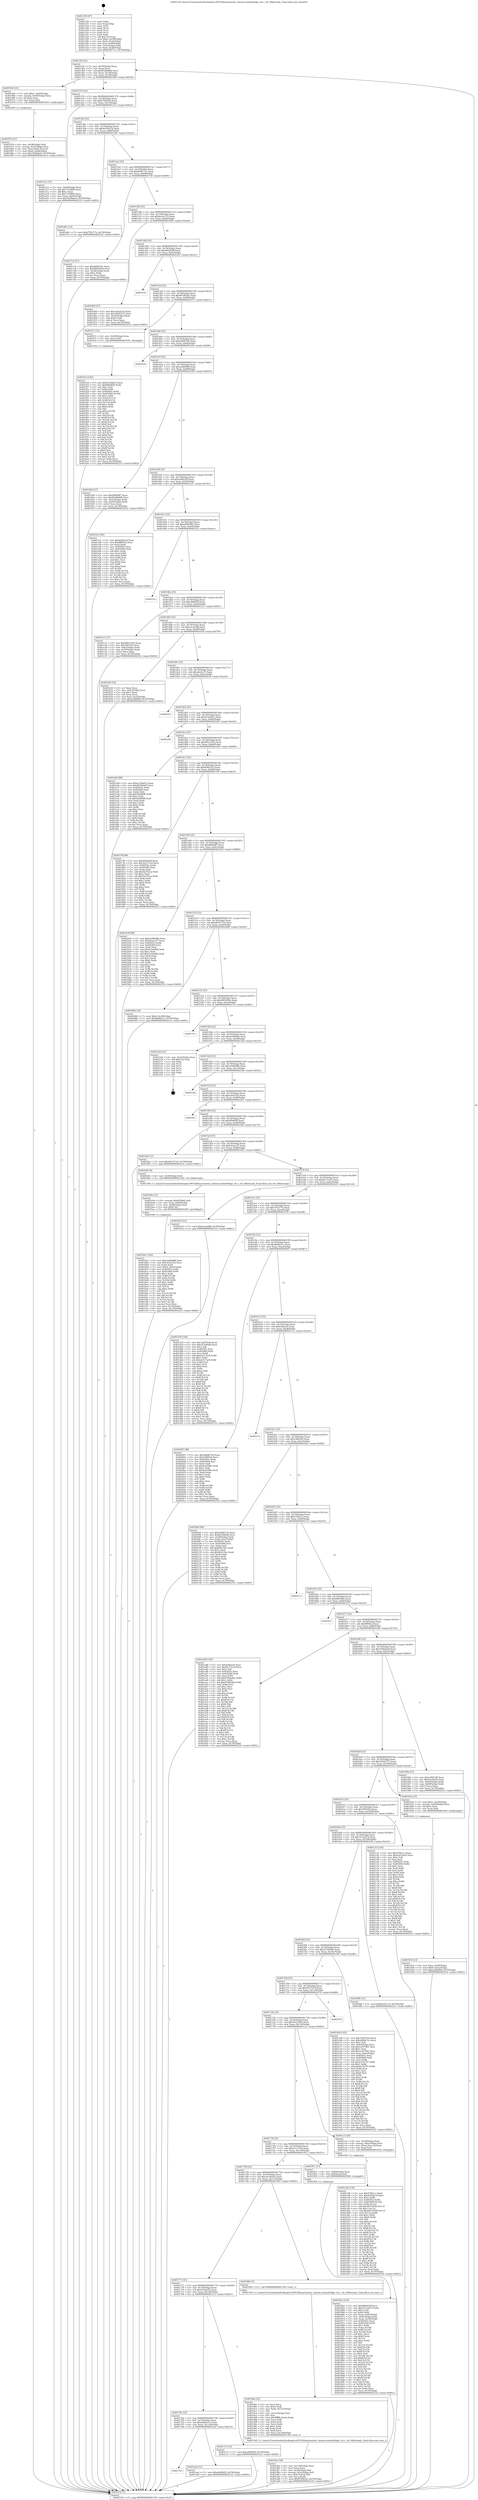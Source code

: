 digraph "0x401330" {
  label = "0x401330 (/mnt/c/Users/mathe/Desktop/tcc/POCII/binaries/extr_darwin-xnubsdvfskpi_vfs.c_vfs_64bitready_Final-ollvm.out::main(0))"
  labelloc = "t"
  node[shape=record]

  Entry [label="",width=0.3,height=0.3,shape=circle,fillcolor=black,style=filled]
  "0x40135f" [label="{
     0x40135f [23]\l
     | [instrs]\l
     &nbsp;&nbsp;0x40135f \<+3\>: mov -0x70(%rbp),%eax\l
     &nbsp;&nbsp;0x401362 \<+2\>: mov %eax,%ecx\l
     &nbsp;&nbsp;0x401364 \<+6\>: sub $0x85dd0d06,%ecx\l
     &nbsp;&nbsp;0x40136a \<+3\>: mov %eax,-0x74(%rbp)\l
     &nbsp;&nbsp;0x40136d \<+3\>: mov %ecx,-0x78(%rbp)\l
     &nbsp;&nbsp;0x401370 \<+6\>: je 0000000000401964 \<main+0x634\>\l
  }"]
  "0x401964" [label="{
     0x401964 [23]\l
     | [instrs]\l
     &nbsp;&nbsp;0x401964 \<+7\>: movl $0x1,-0x60(%rbp)\l
     &nbsp;&nbsp;0x40196b \<+4\>: movslq -0x60(%rbp),%rax\l
     &nbsp;&nbsp;0x40196f \<+4\>: shl $0x2,%rax\l
     &nbsp;&nbsp;0x401973 \<+3\>: mov %rax,%rdi\l
     &nbsp;&nbsp;0x401976 \<+5\>: call 0000000000401050 \<malloc@plt\>\l
     | [calls]\l
     &nbsp;&nbsp;0x401050 \{1\} (unknown)\l
  }"]
  "0x401376" [label="{
     0x401376 [22]\l
     | [instrs]\l
     &nbsp;&nbsp;0x401376 \<+5\>: jmp 000000000040137b \<main+0x4b\>\l
     &nbsp;&nbsp;0x40137b \<+3\>: mov -0x74(%rbp),%eax\l
     &nbsp;&nbsp;0x40137e \<+5\>: sub $0x876f422d,%eax\l
     &nbsp;&nbsp;0x401383 \<+3\>: mov %eax,-0x7c(%rbp)\l
     &nbsp;&nbsp;0x401386 \<+6\>: je 0000000000401a12 \<main+0x6e2\>\l
  }"]
  Exit [label="",width=0.3,height=0.3,shape=circle,fillcolor=black,style=filled,peripheries=2]
  "0x401a12" [label="{
     0x401a12 [31]\l
     | [instrs]\l
     &nbsp;&nbsp;0x401a12 \<+3\>: mov -0x64(%rbp),%eax\l
     &nbsp;&nbsp;0x401a15 \<+5\>: add $0x721fdfd9,%eax\l
     &nbsp;&nbsp;0x401a1a \<+3\>: add $0x1,%eax\l
     &nbsp;&nbsp;0x401a1d \<+5\>: sub $0x721fdfd9,%eax\l
     &nbsp;&nbsp;0x401a22 \<+3\>: mov %eax,-0x64(%rbp)\l
     &nbsp;&nbsp;0x401a25 \<+7\>: movl $0x16d9abe9,-0x70(%rbp)\l
     &nbsp;&nbsp;0x401a2c \<+5\>: jmp 0000000000402232 \<main+0xf02\>\l
  }"]
  "0x40138c" [label="{
     0x40138c [22]\l
     | [instrs]\l
     &nbsp;&nbsp;0x40138c \<+5\>: jmp 0000000000401391 \<main+0x61\>\l
     &nbsp;&nbsp;0x401391 \<+3\>: mov -0x74(%rbp),%eax\l
     &nbsp;&nbsp;0x401394 \<+5\>: sub $0x8c950a7d,%eax\l
     &nbsp;&nbsp;0x401399 \<+3\>: mov %eax,-0x80(%rbp)\l
     &nbsp;&nbsp;0x40139c \<+6\>: je 0000000000401d6c \<main+0xa3c\>\l
  }"]
  "0x401f1d" [label="{
     0x401f1d [142]\l
     | [instrs]\l
     &nbsp;&nbsp;0x401f1d \<+5\>: mov $0xb129a653,%ecx\l
     &nbsp;&nbsp;0x401f22 \<+5\>: mov $0xf0fa8f58,%edx\l
     &nbsp;&nbsp;0x401f27 \<+3\>: mov $0x1,%sil\l
     &nbsp;&nbsp;0x401f2a \<+3\>: xor %r8d,%r8d\l
     &nbsp;&nbsp;0x401f2d \<+8\>: mov 0x40505c,%r9d\l
     &nbsp;&nbsp;0x401f35 \<+8\>: mov 0x405060,%r10d\l
     &nbsp;&nbsp;0x401f3d \<+4\>: sub $0x1,%r8d\l
     &nbsp;&nbsp;0x401f41 \<+3\>: mov %r9d,%r11d\l
     &nbsp;&nbsp;0x401f44 \<+3\>: add %r8d,%r11d\l
     &nbsp;&nbsp;0x401f47 \<+4\>: imul %r11d,%r9d\l
     &nbsp;&nbsp;0x401f4b \<+4\>: and $0x1,%r9d\l
     &nbsp;&nbsp;0x401f4f \<+4\>: cmp $0x0,%r9d\l
     &nbsp;&nbsp;0x401f53 \<+3\>: sete %bl\l
     &nbsp;&nbsp;0x401f56 \<+4\>: cmp $0xa,%r10d\l
     &nbsp;&nbsp;0x401f5a \<+4\>: setl %r14b\l
     &nbsp;&nbsp;0x401f5e \<+3\>: mov %bl,%r15b\l
     &nbsp;&nbsp;0x401f61 \<+4\>: xor $0xff,%r15b\l
     &nbsp;&nbsp;0x401f65 \<+3\>: mov %r14b,%r12b\l
     &nbsp;&nbsp;0x401f68 \<+4\>: xor $0xff,%r12b\l
     &nbsp;&nbsp;0x401f6c \<+4\>: xor $0x0,%sil\l
     &nbsp;&nbsp;0x401f70 \<+3\>: mov %r15b,%r13b\l
     &nbsp;&nbsp;0x401f73 \<+4\>: and $0x0,%r13b\l
     &nbsp;&nbsp;0x401f77 \<+3\>: and %sil,%bl\l
     &nbsp;&nbsp;0x401f7a \<+3\>: mov %r12b,%al\l
     &nbsp;&nbsp;0x401f7d \<+2\>: and $0x0,%al\l
     &nbsp;&nbsp;0x401f7f \<+3\>: and %sil,%r14b\l
     &nbsp;&nbsp;0x401f82 \<+3\>: or %bl,%r13b\l
     &nbsp;&nbsp;0x401f85 \<+3\>: or %r14b,%al\l
     &nbsp;&nbsp;0x401f88 \<+3\>: xor %al,%r13b\l
     &nbsp;&nbsp;0x401f8b \<+3\>: or %r12b,%r15b\l
     &nbsp;&nbsp;0x401f8e \<+4\>: xor $0xff,%r15b\l
     &nbsp;&nbsp;0x401f92 \<+4\>: or $0x0,%sil\l
     &nbsp;&nbsp;0x401f96 \<+3\>: and %sil,%r15b\l
     &nbsp;&nbsp;0x401f99 \<+3\>: or %r15b,%r13b\l
     &nbsp;&nbsp;0x401f9c \<+4\>: test $0x1,%r13b\l
     &nbsp;&nbsp;0x401fa0 \<+3\>: cmovne %edx,%ecx\l
     &nbsp;&nbsp;0x401fa3 \<+3\>: mov %ecx,-0x70(%rbp)\l
     &nbsp;&nbsp;0x401fa6 \<+5\>: jmp 0000000000402232 \<main+0xf02\>\l
  }"]
  "0x401d6c" [label="{
     0x401d6c [12]\l
     | [instrs]\l
     &nbsp;&nbsp;0x401d6c \<+7\>: movl $0xf792377e,-0x70(%rbp)\l
     &nbsp;&nbsp;0x401d73 \<+5\>: jmp 0000000000402232 \<main+0xf02\>\l
  }"]
  "0x4013a2" [label="{
     0x4013a2 [25]\l
     | [instrs]\l
     &nbsp;&nbsp;0x4013a2 \<+5\>: jmp 00000000004013a7 \<main+0x77\>\l
     &nbsp;&nbsp;0x4013a7 \<+3\>: mov -0x74(%rbp),%eax\l
     &nbsp;&nbsp;0x4013aa \<+5\>: sub $0x8e9077cc,%eax\l
     &nbsp;&nbsp;0x4013af \<+6\>: mov %eax,-0x84(%rbp)\l
     &nbsp;&nbsp;0x4013b5 \<+6\>: je 00000000004017c6 \<main+0x496\>\l
  }"]
  "0x4017a3" [label="{
     0x4017a3\l
  }", style=dashed]
  "0x4017c6" [label="{
     0x4017c6 [27]\l
     | [instrs]\l
     &nbsp;&nbsp;0x4017c6 \<+5\>: mov $0xd09b1f3c,%eax\l
     &nbsp;&nbsp;0x4017cb \<+5\>: mov $0xd905495a,%ecx\l
     &nbsp;&nbsp;0x4017d0 \<+3\>: mov -0x34(%rbp),%edx\l
     &nbsp;&nbsp;0x4017d3 \<+3\>: cmp $0x2,%edx\l
     &nbsp;&nbsp;0x4017d6 \<+3\>: cmovne %ecx,%eax\l
     &nbsp;&nbsp;0x4017d9 \<+3\>: mov %eax,-0x70(%rbp)\l
     &nbsp;&nbsp;0x4017dc \<+5\>: jmp 0000000000402232 \<main+0xf02\>\l
  }"]
  "0x4013bb" [label="{
     0x4013bb [25]\l
     | [instrs]\l
     &nbsp;&nbsp;0x4013bb \<+5\>: jmp 00000000004013c0 \<main+0x90\>\l
     &nbsp;&nbsp;0x4013c0 \<+3\>: mov -0x74(%rbp),%eax\l
     &nbsp;&nbsp;0x4013c3 \<+5\>: sub $0x8ee5e174,%eax\l
     &nbsp;&nbsp;0x4013c8 \<+6\>: mov %eax,-0x88(%rbp)\l
     &nbsp;&nbsp;0x4013ce \<+6\>: je 0000000000401900 \<main+0x5d0\>\l
  }"]
  "0x402232" [label="{
     0x402232 [5]\l
     | [instrs]\l
     &nbsp;&nbsp;0x402232 \<+5\>: jmp 000000000040135f \<main+0x2f\>\l
  }"]
  "0x401330" [label="{
     0x401330 [47]\l
     | [instrs]\l
     &nbsp;&nbsp;0x401330 \<+1\>: push %rbp\l
     &nbsp;&nbsp;0x401331 \<+3\>: mov %rsp,%rbp\l
     &nbsp;&nbsp;0x401334 \<+2\>: push %r15\l
     &nbsp;&nbsp;0x401336 \<+2\>: push %r14\l
     &nbsp;&nbsp;0x401338 \<+2\>: push %r13\l
     &nbsp;&nbsp;0x40133a \<+2\>: push %r12\l
     &nbsp;&nbsp;0x40133c \<+1\>: push %rbx\l
     &nbsp;&nbsp;0x40133d \<+7\>: sub $0x118,%rsp\l
     &nbsp;&nbsp;0x401344 \<+7\>: movl $0x0,-0x38(%rbp)\l
     &nbsp;&nbsp;0x40134b \<+3\>: mov %edi,-0x3c(%rbp)\l
     &nbsp;&nbsp;0x40134e \<+4\>: mov %rsi,-0x48(%rbp)\l
     &nbsp;&nbsp;0x401352 \<+3\>: mov -0x3c(%rbp),%edi\l
     &nbsp;&nbsp;0x401355 \<+3\>: mov %edi,-0x34(%rbp)\l
     &nbsp;&nbsp;0x401358 \<+7\>: movl $0x8e9077cc,-0x70(%rbp)\l
  }"]
  "0x401ead" [label="{
     0x401ead [12]\l
     | [instrs]\l
     &nbsp;&nbsp;0x401ead \<+7\>: movl $0xa9bf995f,-0x70(%rbp)\l
     &nbsp;&nbsp;0x401eb4 \<+5\>: jmp 0000000000402232 \<main+0xf02\>\l
  }"]
  "0x401900" [label="{
     0x401900 [27]\l
     | [instrs]\l
     &nbsp;&nbsp;0x401900 \<+5\>: mov $0xeab5cb1b,%eax\l
     &nbsp;&nbsp;0x401905 \<+5\>: mov $0x1b692275,%ecx\l
     &nbsp;&nbsp;0x40190a \<+3\>: mov -0x30(%rbp),%edx\l
     &nbsp;&nbsp;0x40190d \<+3\>: cmp $0x0,%edx\l
     &nbsp;&nbsp;0x401910 \<+3\>: cmove %ecx,%eax\l
     &nbsp;&nbsp;0x401913 \<+3\>: mov %eax,-0x70(%rbp)\l
     &nbsp;&nbsp;0x401916 \<+5\>: jmp 0000000000402232 \<main+0xf02\>\l
  }"]
  "0x4013d4" [label="{
     0x4013d4 [25]\l
     | [instrs]\l
     &nbsp;&nbsp;0x4013d4 \<+5\>: jmp 00000000004013d9 \<main+0xa9\>\l
     &nbsp;&nbsp;0x4013d9 \<+3\>: mov -0x74(%rbp),%eax\l
     &nbsp;&nbsp;0x4013dc \<+5\>: sub $0x96fa929f,%eax\l
     &nbsp;&nbsp;0x4013e1 \<+6\>: mov %eax,-0x8c(%rbp)\l
     &nbsp;&nbsp;0x4013e7 \<+6\>: je 0000000000402162 \<main+0xe32\>\l
  }"]
  "0x401cd6" [label="{
     0x401cd6 [150]\l
     | [instrs]\l
     &nbsp;&nbsp;0x401cd6 \<+5\>: mov $0x478b1cc,%edx\l
     &nbsp;&nbsp;0x401cdb \<+5\>: mov $0x8c950a7d,%esi\l
     &nbsp;&nbsp;0x401ce0 \<+3\>: mov $0x1,%r8b\l
     &nbsp;&nbsp;0x401ce3 \<+8\>: mov 0x40505c,%r9d\l
     &nbsp;&nbsp;0x401ceb \<+8\>: mov 0x405060,%r10d\l
     &nbsp;&nbsp;0x401cf3 \<+3\>: mov %r9d,%r11d\l
     &nbsp;&nbsp;0x401cf6 \<+7\>: add $0x49374590,%r11d\l
     &nbsp;&nbsp;0x401cfd \<+4\>: sub $0x1,%r11d\l
     &nbsp;&nbsp;0x401d01 \<+7\>: sub $0x49374590,%r11d\l
     &nbsp;&nbsp;0x401d08 \<+4\>: imul %r11d,%r9d\l
     &nbsp;&nbsp;0x401d0c \<+4\>: and $0x1,%r9d\l
     &nbsp;&nbsp;0x401d10 \<+4\>: cmp $0x0,%r9d\l
     &nbsp;&nbsp;0x401d14 \<+3\>: sete %bl\l
     &nbsp;&nbsp;0x401d17 \<+4\>: cmp $0xa,%r10d\l
     &nbsp;&nbsp;0x401d1b \<+4\>: setl %r14b\l
     &nbsp;&nbsp;0x401d1f \<+3\>: mov %bl,%r15b\l
     &nbsp;&nbsp;0x401d22 \<+4\>: xor $0xff,%r15b\l
     &nbsp;&nbsp;0x401d26 \<+3\>: mov %r14b,%r12b\l
     &nbsp;&nbsp;0x401d29 \<+4\>: xor $0xff,%r12b\l
     &nbsp;&nbsp;0x401d2d \<+4\>: xor $0x1,%r8b\l
     &nbsp;&nbsp;0x401d31 \<+3\>: mov %r15b,%r13b\l
     &nbsp;&nbsp;0x401d34 \<+4\>: and $0xff,%r13b\l
     &nbsp;&nbsp;0x401d38 \<+3\>: and %r8b,%bl\l
     &nbsp;&nbsp;0x401d3b \<+3\>: mov %r12b,%al\l
     &nbsp;&nbsp;0x401d3e \<+2\>: and $0xff,%al\l
     &nbsp;&nbsp;0x401d40 \<+3\>: and %r8b,%r14b\l
     &nbsp;&nbsp;0x401d43 \<+3\>: or %bl,%r13b\l
     &nbsp;&nbsp;0x401d46 \<+3\>: or %r14b,%al\l
     &nbsp;&nbsp;0x401d49 \<+3\>: xor %al,%r13b\l
     &nbsp;&nbsp;0x401d4c \<+3\>: or %r12b,%r15b\l
     &nbsp;&nbsp;0x401d4f \<+4\>: xor $0xff,%r15b\l
     &nbsp;&nbsp;0x401d53 \<+4\>: or $0x1,%r8b\l
     &nbsp;&nbsp;0x401d57 \<+3\>: and %r8b,%r15b\l
     &nbsp;&nbsp;0x401d5a \<+3\>: or %r15b,%r13b\l
     &nbsp;&nbsp;0x401d5d \<+4\>: test $0x1,%r13b\l
     &nbsp;&nbsp;0x401d61 \<+3\>: cmovne %esi,%edx\l
     &nbsp;&nbsp;0x401d64 \<+3\>: mov %edx,-0x70(%rbp)\l
     &nbsp;&nbsp;0x401d67 \<+5\>: jmp 0000000000402232 \<main+0xf02\>\l
  }"]
  "0x402162" [label="{
     0x402162\l
  }", style=dashed]
  "0x4013ed" [label="{
     0x4013ed [25]\l
     | [instrs]\l
     &nbsp;&nbsp;0x4013ed \<+5\>: jmp 00000000004013f2 \<main+0xc2\>\l
     &nbsp;&nbsp;0x4013f2 \<+3\>: mov -0x74(%rbp),%eax\l
     &nbsp;&nbsp;0x4013f5 \<+5\>: sub $0x987db5d2,%eax\l
     &nbsp;&nbsp;0x4013fa \<+6\>: mov %eax,-0x90(%rbp)\l
     &nbsp;&nbsp;0x401400 \<+6\>: je 0000000000401f11 \<main+0xbe1\>\l
  }"]
  "0x40178a" [label="{
     0x40178a [25]\l
     | [instrs]\l
     &nbsp;&nbsp;0x40178a \<+5\>: jmp 000000000040178f \<main+0x45f\>\l
     &nbsp;&nbsp;0x40178f \<+3\>: mov -0x74(%rbp),%eax\l
     &nbsp;&nbsp;0x401792 \<+5\>: sub $0x6d08a7ce,%eax\l
     &nbsp;&nbsp;0x401797 \<+6\>: mov %eax,-0x124(%rbp)\l
     &nbsp;&nbsp;0x40179d \<+6\>: je 0000000000401ead \<main+0xb7d\>\l
  }"]
  "0x401f11" [label="{
     0x401f11 [12]\l
     | [instrs]\l
     &nbsp;&nbsp;0x401f11 \<+4\>: mov -0x58(%rbp),%rax\l
     &nbsp;&nbsp;0x401f15 \<+3\>: mov %rax,%rdi\l
     &nbsp;&nbsp;0x401f18 \<+5\>: call 0000000000401030 \<free@plt\>\l
     | [calls]\l
     &nbsp;&nbsp;0x401030 \{1\} (unknown)\l
  }"]
  "0x401406" [label="{
     0x401406 [25]\l
     | [instrs]\l
     &nbsp;&nbsp;0x401406 \<+5\>: jmp 000000000040140b \<main+0xdb\>\l
     &nbsp;&nbsp;0x40140b \<+3\>: mov -0x74(%rbp),%eax\l
     &nbsp;&nbsp;0x40140e \<+5\>: sub $0x9a806756,%eax\l
     &nbsp;&nbsp;0x401413 \<+6\>: mov %eax,-0x94(%rbp)\l
     &nbsp;&nbsp;0x401419 \<+6\>: je 000000000040222b \<main+0xefb\>\l
  }"]
  "0x401c15" [label="{
     0x401c15 [12]\l
     | [instrs]\l
     &nbsp;&nbsp;0x401c15 \<+7\>: movl $0xa9bf995f,-0x70(%rbp)\l
     &nbsp;&nbsp;0x401c1c \<+5\>: jmp 0000000000402232 \<main+0xf02\>\l
  }"]
  "0x40222b" [label="{
     0x40222b\l
  }", style=dashed]
  "0x40141f" [label="{
     0x40141f [25]\l
     | [instrs]\l
     &nbsp;&nbsp;0x40141f \<+5\>: jmp 0000000000401424 \<main+0xf4\>\l
     &nbsp;&nbsp;0x401424 \<+3\>: mov -0x74(%rbp),%eax\l
     &nbsp;&nbsp;0x401427 \<+5\>: sub $0xa2db6f08,%eax\l
     &nbsp;&nbsp;0x40142c \<+6\>: mov %eax,-0x98(%rbp)\l
     &nbsp;&nbsp;0x401432 \<+6\>: je 0000000000401949 \<main+0x619\>\l
  }"]
  "0x401bb1" [label="{
     0x401bb1 [100]\l
     | [instrs]\l
     &nbsp;&nbsp;0x401bb1 \<+5\>: mov $0xe5d96d8b,%esi\l
     &nbsp;&nbsp;0x401bb6 \<+5\>: mov $0x5f1da252,%ecx\l
     &nbsp;&nbsp;0x401bbb \<+2\>: xor %edx,%edx\l
     &nbsp;&nbsp;0x401bbd \<+7\>: movl $0x0,-0x6c(%rbp)\l
     &nbsp;&nbsp;0x401bc4 \<+8\>: mov 0x40505c,%r8d\l
     &nbsp;&nbsp;0x401bcc \<+8\>: mov 0x405060,%r9d\l
     &nbsp;&nbsp;0x401bd4 \<+3\>: sub $0x1,%edx\l
     &nbsp;&nbsp;0x401bd7 \<+3\>: mov %r8d,%r10d\l
     &nbsp;&nbsp;0x401bda \<+3\>: add %edx,%r10d\l
     &nbsp;&nbsp;0x401bdd \<+4\>: imul %r10d,%r8d\l
     &nbsp;&nbsp;0x401be1 \<+4\>: and $0x1,%r8d\l
     &nbsp;&nbsp;0x401be5 \<+4\>: cmp $0x0,%r8d\l
     &nbsp;&nbsp;0x401be9 \<+4\>: sete %r11b\l
     &nbsp;&nbsp;0x401bed \<+4\>: cmp $0xa,%r9d\l
     &nbsp;&nbsp;0x401bf1 \<+3\>: setl %bl\l
     &nbsp;&nbsp;0x401bf4 \<+3\>: mov %r11b,%r14b\l
     &nbsp;&nbsp;0x401bf7 \<+3\>: and %bl,%r14b\l
     &nbsp;&nbsp;0x401bfa \<+3\>: xor %bl,%r11b\l
     &nbsp;&nbsp;0x401bfd \<+3\>: or %r11b,%r14b\l
     &nbsp;&nbsp;0x401c00 \<+4\>: test $0x1,%r14b\l
     &nbsp;&nbsp;0x401c04 \<+3\>: cmovne %ecx,%esi\l
     &nbsp;&nbsp;0x401c07 \<+3\>: mov %esi,-0x70(%rbp)\l
     &nbsp;&nbsp;0x401c0a \<+6\>: mov %eax,-0x134(%rbp)\l
     &nbsp;&nbsp;0x401c10 \<+5\>: jmp 0000000000402232 \<main+0xf02\>\l
  }"]
  "0x401949" [label="{
     0x401949 [27]\l
     | [instrs]\l
     &nbsp;&nbsp;0x401949 \<+5\>: mov $0xd69bdff7,%eax\l
     &nbsp;&nbsp;0x40194e \<+5\>: mov $0x85dd0d06,%ecx\l
     &nbsp;&nbsp;0x401953 \<+3\>: mov -0x5c(%rbp),%edx\l
     &nbsp;&nbsp;0x401956 \<+3\>: cmp -0x50(%rbp),%edx\l
     &nbsp;&nbsp;0x401959 \<+3\>: cmovl %ecx,%eax\l
     &nbsp;&nbsp;0x40195c \<+3\>: mov %eax,-0x70(%rbp)\l
     &nbsp;&nbsp;0x40195f \<+5\>: jmp 0000000000402232 \<main+0xf02\>\l
  }"]
  "0x401438" [label="{
     0x401438 [25]\l
     | [instrs]\l
     &nbsp;&nbsp;0x401438 \<+5\>: jmp 000000000040143d \<main+0x10d\>\l
     &nbsp;&nbsp;0x40143d \<+3\>: mov -0x74(%rbp),%eax\l
     &nbsp;&nbsp;0x401440 \<+5\>: sub $0xa38952ff,%eax\l
     &nbsp;&nbsp;0x401445 \<+6\>: mov %eax,-0x9c(%rbp)\l
     &nbsp;&nbsp;0x40144b \<+6\>: je 0000000000401a31 \<main+0x701\>\l
  }"]
  "0x401b9a" [label="{
     0x401b9a [23]\l
     | [instrs]\l
     &nbsp;&nbsp;0x401b9a \<+10\>: movabs $0x4030b6,%rdi\l
     &nbsp;&nbsp;0x401ba4 \<+3\>: mov %eax,-0x68(%rbp)\l
     &nbsp;&nbsp;0x401ba7 \<+3\>: mov -0x68(%rbp),%esi\l
     &nbsp;&nbsp;0x401baa \<+2\>: mov $0x0,%al\l
     &nbsp;&nbsp;0x401bac \<+5\>: call 0000000000401040 \<printf@plt\>\l
     | [calls]\l
     &nbsp;&nbsp;0x401040 \{1\} (unknown)\l
  }"]
  "0x401a31" [label="{
     0x401a31 [83]\l
     | [instrs]\l
     &nbsp;&nbsp;0x401a31 \<+5\>: mov $0xfcf4bae4,%eax\l
     &nbsp;&nbsp;0x401a36 \<+5\>: mov $0xff8902a,%ecx\l
     &nbsp;&nbsp;0x401a3b \<+2\>: xor %edx,%edx\l
     &nbsp;&nbsp;0x401a3d \<+7\>: mov 0x40505c,%esi\l
     &nbsp;&nbsp;0x401a44 \<+7\>: mov 0x405060,%edi\l
     &nbsp;&nbsp;0x401a4b \<+3\>: sub $0x1,%edx\l
     &nbsp;&nbsp;0x401a4e \<+3\>: mov %esi,%r8d\l
     &nbsp;&nbsp;0x401a51 \<+3\>: add %edx,%r8d\l
     &nbsp;&nbsp;0x401a54 \<+4\>: imul %r8d,%esi\l
     &nbsp;&nbsp;0x401a58 \<+3\>: and $0x1,%esi\l
     &nbsp;&nbsp;0x401a5b \<+3\>: cmp $0x0,%esi\l
     &nbsp;&nbsp;0x401a5e \<+4\>: sete %r9b\l
     &nbsp;&nbsp;0x401a62 \<+3\>: cmp $0xa,%edi\l
     &nbsp;&nbsp;0x401a65 \<+4\>: setl %r10b\l
     &nbsp;&nbsp;0x401a69 \<+3\>: mov %r9b,%r11b\l
     &nbsp;&nbsp;0x401a6c \<+3\>: and %r10b,%r11b\l
     &nbsp;&nbsp;0x401a6f \<+3\>: xor %r10b,%r9b\l
     &nbsp;&nbsp;0x401a72 \<+3\>: or %r9b,%r11b\l
     &nbsp;&nbsp;0x401a75 \<+4\>: test $0x1,%r11b\l
     &nbsp;&nbsp;0x401a79 \<+3\>: cmovne %ecx,%eax\l
     &nbsp;&nbsp;0x401a7c \<+3\>: mov %eax,-0x70(%rbp)\l
     &nbsp;&nbsp;0x401a7f \<+5\>: jmp 0000000000402232 \<main+0xf02\>\l
  }"]
  "0x401451" [label="{
     0x401451 [25]\l
     | [instrs]\l
     &nbsp;&nbsp;0x401451 \<+5\>: jmp 0000000000401456 \<main+0x126\>\l
     &nbsp;&nbsp;0x401456 \<+3\>: mov -0x74(%rbp),%eax\l
     &nbsp;&nbsp;0x401459 \<+5\>: sub $0xa8602fb2,%eax\l
     &nbsp;&nbsp;0x40145e \<+6\>: mov %eax,-0xa0(%rbp)\l
     &nbsp;&nbsp;0x401464 \<+6\>: je 000000000040221a \<main+0xeea\>\l
  }"]
  "0x4019ee" [label="{
     0x4019ee [36]\l
     | [instrs]\l
     &nbsp;&nbsp;0x4019ee \<+6\>: mov -0x130(%rbp),%ecx\l
     &nbsp;&nbsp;0x4019f4 \<+3\>: imul %eax,%ecx\l
     &nbsp;&nbsp;0x4019f7 \<+4\>: mov -0x58(%rbp),%r8\l
     &nbsp;&nbsp;0x4019fb \<+4\>: movslq -0x5c(%rbp),%r9\l
     &nbsp;&nbsp;0x4019ff \<+4\>: mov (%r8,%r9,8),%r8\l
     &nbsp;&nbsp;0x401a03 \<+3\>: mov %ecx,(%r8)\l
     &nbsp;&nbsp;0x401a06 \<+7\>: movl $0x876f422d,-0x70(%rbp)\l
     &nbsp;&nbsp;0x401a0d \<+5\>: jmp 0000000000402232 \<main+0xf02\>\l
  }"]
  "0x40221a" [label="{
     0x40221a\l
  }", style=dashed]
  "0x40146a" [label="{
     0x40146a [25]\l
     | [instrs]\l
     &nbsp;&nbsp;0x40146a \<+5\>: jmp 000000000040146f \<main+0x13f\>\l
     &nbsp;&nbsp;0x40146f \<+3\>: mov -0x74(%rbp),%eax\l
     &nbsp;&nbsp;0x401472 \<+5\>: sub $0xa9bf995f,%eax\l
     &nbsp;&nbsp;0x401477 \<+6\>: mov %eax,-0xa4(%rbp)\l
     &nbsp;&nbsp;0x40147d \<+6\>: je 0000000000401c21 \<main+0x8f1\>\l
  }"]
  "0x4019ba" [label="{
     0x4019ba [52]\l
     | [instrs]\l
     &nbsp;&nbsp;0x4019ba \<+2\>: xor %ecx,%ecx\l
     &nbsp;&nbsp;0x4019bc \<+5\>: mov $0x2,%edx\l
     &nbsp;&nbsp;0x4019c1 \<+6\>: mov %edx,-0x12c(%rbp)\l
     &nbsp;&nbsp;0x4019c7 \<+1\>: cltd\l
     &nbsp;&nbsp;0x4019c8 \<+6\>: mov -0x12c(%rbp),%esi\l
     &nbsp;&nbsp;0x4019ce \<+2\>: idiv %esi\l
     &nbsp;&nbsp;0x4019d0 \<+6\>: imul $0xfffffffe,%edx,%edx\l
     &nbsp;&nbsp;0x4019d6 \<+2\>: mov %ecx,%edi\l
     &nbsp;&nbsp;0x4019d8 \<+2\>: sub %edx,%edi\l
     &nbsp;&nbsp;0x4019da \<+2\>: mov %ecx,%edx\l
     &nbsp;&nbsp;0x4019dc \<+3\>: sub $0x1,%edx\l
     &nbsp;&nbsp;0x4019df \<+2\>: add %edx,%edi\l
     &nbsp;&nbsp;0x4019e1 \<+2\>: sub %edi,%ecx\l
     &nbsp;&nbsp;0x4019e3 \<+6\>: mov %ecx,-0x130(%rbp)\l
     &nbsp;&nbsp;0x4019e9 \<+5\>: call 0000000000401160 \<next_i\>\l
     | [calls]\l
     &nbsp;&nbsp;0x401160 \{1\} (/mnt/c/Users/mathe/Desktop/tcc/POCII/binaries/extr_darwin-xnubsdvfskpi_vfs.c_vfs_64bitready_Final-ollvm.out::next_i)\l
  }"]
  "0x401c21" [label="{
     0x401c21 [27]\l
     | [instrs]\l
     &nbsp;&nbsp;0x401c21 \<+5\>: mov $0xd001c503,%eax\l
     &nbsp;&nbsp;0x401c26 \<+5\>: mov $0x30f1f2fc,%ecx\l
     &nbsp;&nbsp;0x401c2b \<+3\>: mov -0x6c(%rbp),%edx\l
     &nbsp;&nbsp;0x401c2e \<+3\>: cmp -0x50(%rbp),%edx\l
     &nbsp;&nbsp;0x401c31 \<+3\>: cmovl %ecx,%eax\l
     &nbsp;&nbsp;0x401c34 \<+3\>: mov %eax,-0x70(%rbp)\l
     &nbsp;&nbsp;0x401c37 \<+5\>: jmp 0000000000402232 \<main+0xf02\>\l
  }"]
  "0x401483" [label="{
     0x401483 [25]\l
     | [instrs]\l
     &nbsp;&nbsp;0x401483 \<+5\>: jmp 0000000000401488 \<main+0x158\>\l
     &nbsp;&nbsp;0x401488 \<+3\>: mov -0x74(%rbp),%eax\l
     &nbsp;&nbsp;0x40148b \<+5\>: sub $0xaecae9dd,%eax\l
     &nbsp;&nbsp;0x401490 \<+6\>: mov %eax,-0xa8(%rbp)\l
     &nbsp;&nbsp;0x401496 \<+6\>: je 0000000000401b20 \<main+0x7f0\>\l
  }"]
  "0x401771" [label="{
     0x401771 [25]\l
     | [instrs]\l
     &nbsp;&nbsp;0x401771 \<+5\>: jmp 0000000000401776 \<main+0x446\>\l
     &nbsp;&nbsp;0x401776 \<+3\>: mov -0x74(%rbp),%eax\l
     &nbsp;&nbsp;0x401779 \<+5\>: sub $0x5f1da252,%eax\l
     &nbsp;&nbsp;0x40177e \<+6\>: mov %eax,-0x120(%rbp)\l
     &nbsp;&nbsp;0x401784 \<+6\>: je 0000000000401c15 \<main+0x8e5\>\l
  }"]
  "0x401b20" [label="{
     0x401b20 [25]\l
     | [instrs]\l
     &nbsp;&nbsp;0x401b20 \<+2\>: xor %eax,%eax\l
     &nbsp;&nbsp;0x401b22 \<+3\>: mov -0x5c(%rbp),%ecx\l
     &nbsp;&nbsp;0x401b25 \<+3\>: sub $0x1,%eax\l
     &nbsp;&nbsp;0x401b28 \<+2\>: sub %eax,%ecx\l
     &nbsp;&nbsp;0x401b2a \<+3\>: mov %ecx,-0x5c(%rbp)\l
     &nbsp;&nbsp;0x401b2d \<+7\>: movl $0xa2db6f08,-0x70(%rbp)\l
     &nbsp;&nbsp;0x401b34 \<+5\>: jmp 0000000000402232 \<main+0xf02\>\l
  }"]
  "0x40149c" [label="{
     0x40149c [25]\l
     | [instrs]\l
     &nbsp;&nbsp;0x40149c \<+5\>: jmp 00000000004014a1 \<main+0x171\>\l
     &nbsp;&nbsp;0x4014a1 \<+3\>: mov -0x74(%rbp),%eax\l
     &nbsp;&nbsp;0x4014a4 \<+5\>: sub $0xafecba37,%eax\l
     &nbsp;&nbsp;0x4014a9 \<+6\>: mov %eax,-0xac(%rbp)\l
     &nbsp;&nbsp;0x4014af \<+6\>: je 000000000040201b \<main+0xceb\>\l
  }"]
  "0x4019b5" [label="{
     0x4019b5 [5]\l
     | [instrs]\l
     &nbsp;&nbsp;0x4019b5 \<+5\>: call 0000000000401160 \<next_i\>\l
     | [calls]\l
     &nbsp;&nbsp;0x401160 \{1\} (/mnt/c/Users/mathe/Desktop/tcc/POCII/binaries/extr_darwin-xnubsdvfskpi_vfs.c_vfs_64bitready_Final-ollvm.out::next_i)\l
  }"]
  "0x40201b" [label="{
     0x40201b\l
  }", style=dashed]
  "0x4014b5" [label="{
     0x4014b5 [25]\l
     | [instrs]\l
     &nbsp;&nbsp;0x4014b5 \<+5\>: jmp 00000000004014ba \<main+0x18a\>\l
     &nbsp;&nbsp;0x4014ba \<+3\>: mov -0x74(%rbp),%eax\l
     &nbsp;&nbsp;0x4014bd \<+5\>: sub $0xb129a653,%eax\l
     &nbsp;&nbsp;0x4014c2 \<+6\>: mov %eax,-0xb0(%rbp)\l
     &nbsp;&nbsp;0x4014c8 \<+6\>: je 0000000000402202 \<main+0xed2\>\l
  }"]
  "0x40197b" [label="{
     0x40197b [31]\l
     | [instrs]\l
     &nbsp;&nbsp;0x40197b \<+4\>: mov -0x58(%rbp),%rdi\l
     &nbsp;&nbsp;0x40197f \<+4\>: movslq -0x5c(%rbp),%rcx\l
     &nbsp;&nbsp;0x401983 \<+4\>: mov %rax,(%rdi,%rcx,8)\l
     &nbsp;&nbsp;0x401987 \<+7\>: movl $0x0,-0x64(%rbp)\l
     &nbsp;&nbsp;0x40198e \<+7\>: movl $0x16d9abe9,-0x70(%rbp)\l
     &nbsp;&nbsp;0x401995 \<+5\>: jmp 0000000000402232 \<main+0xf02\>\l
  }"]
  "0x402202" [label="{
     0x402202\l
  }", style=dashed]
  "0x4014ce" [label="{
     0x4014ce [25]\l
     | [instrs]\l
     &nbsp;&nbsp;0x4014ce \<+5\>: jmp 00000000004014d3 \<main+0x1a3\>\l
     &nbsp;&nbsp;0x4014d3 \<+3\>: mov -0x74(%rbp),%eax\l
     &nbsp;&nbsp;0x4014d6 \<+5\>: sub $0xd001c503,%eax\l
     &nbsp;&nbsp;0x4014db \<+6\>: mov %eax,-0xb4(%rbp)\l
     &nbsp;&nbsp;0x4014e1 \<+6\>: je 0000000000401eb9 \<main+0xb89\>\l
  }"]
  "0x401932" [label="{
     0x401932 [23]\l
     | [instrs]\l
     &nbsp;&nbsp;0x401932 \<+4\>: mov %rax,-0x58(%rbp)\l
     &nbsp;&nbsp;0x401936 \<+7\>: movl $0x0,-0x5c(%rbp)\l
     &nbsp;&nbsp;0x40193d \<+7\>: movl $0xa2db6f08,-0x70(%rbp)\l
     &nbsp;&nbsp;0x401944 \<+5\>: jmp 0000000000402232 \<main+0xf02\>\l
  }"]
  "0x401eb9" [label="{
     0x401eb9 [88]\l
     | [instrs]\l
     &nbsp;&nbsp;0x401eb9 \<+5\>: mov $0xb129a653,%eax\l
     &nbsp;&nbsp;0x401ebe \<+5\>: mov $0x987db5d2,%ecx\l
     &nbsp;&nbsp;0x401ec3 \<+7\>: mov 0x40505c,%edx\l
     &nbsp;&nbsp;0x401eca \<+7\>: mov 0x405060,%esi\l
     &nbsp;&nbsp;0x401ed1 \<+2\>: mov %edx,%edi\l
     &nbsp;&nbsp;0x401ed3 \<+6\>: add $0x5feb86f8,%edi\l
     &nbsp;&nbsp;0x401ed9 \<+3\>: sub $0x1,%edi\l
     &nbsp;&nbsp;0x401edc \<+6\>: sub $0x5feb86f8,%edi\l
     &nbsp;&nbsp;0x401ee2 \<+3\>: imul %edi,%edx\l
     &nbsp;&nbsp;0x401ee5 \<+3\>: and $0x1,%edx\l
     &nbsp;&nbsp;0x401ee8 \<+3\>: cmp $0x0,%edx\l
     &nbsp;&nbsp;0x401eeb \<+4\>: sete %r8b\l
     &nbsp;&nbsp;0x401eef \<+3\>: cmp $0xa,%esi\l
     &nbsp;&nbsp;0x401ef2 \<+4\>: setl %r9b\l
     &nbsp;&nbsp;0x401ef6 \<+3\>: mov %r8b,%r10b\l
     &nbsp;&nbsp;0x401ef9 \<+3\>: and %r9b,%r10b\l
     &nbsp;&nbsp;0x401efc \<+3\>: xor %r9b,%r8b\l
     &nbsp;&nbsp;0x401eff \<+3\>: or %r8b,%r10b\l
     &nbsp;&nbsp;0x401f02 \<+4\>: test $0x1,%r10b\l
     &nbsp;&nbsp;0x401f06 \<+3\>: cmovne %ecx,%eax\l
     &nbsp;&nbsp;0x401f09 \<+3\>: mov %eax,-0x70(%rbp)\l
     &nbsp;&nbsp;0x401f0c \<+5\>: jmp 0000000000402232 \<main+0xf02\>\l
  }"]
  "0x4014e7" [label="{
     0x4014e7 [25]\l
     | [instrs]\l
     &nbsp;&nbsp;0x4014e7 \<+5\>: jmp 00000000004014ec \<main+0x1bc\>\l
     &nbsp;&nbsp;0x4014ec \<+3\>: mov -0x74(%rbp),%eax\l
     &nbsp;&nbsp;0x4014ef \<+5\>: sub $0xd09b1f3c,%eax\l
     &nbsp;&nbsp;0x4014f4 \<+6\>: mov %eax,-0xb8(%rbp)\l
     &nbsp;&nbsp;0x4014fa \<+6\>: je 00000000004017f9 \<main+0x4c9\>\l
  }"]
  "0x40185e" [label="{
     0x40185e [150]\l
     | [instrs]\l
     &nbsp;&nbsp;0x40185e \<+5\>: mov $0x96fa929f,%ecx\l
     &nbsp;&nbsp;0x401863 \<+5\>: mov $0x3512ad74,%edx\l
     &nbsp;&nbsp;0x401868 \<+3\>: mov $0x1,%sil\l
     &nbsp;&nbsp;0x40186b \<+3\>: xor %r8d,%r8d\l
     &nbsp;&nbsp;0x40186e \<+3\>: mov %eax,-0x4c(%rbp)\l
     &nbsp;&nbsp;0x401871 \<+3\>: mov -0x4c(%rbp),%eax\l
     &nbsp;&nbsp;0x401874 \<+3\>: mov %eax,-0x30(%rbp)\l
     &nbsp;&nbsp;0x401877 \<+7\>: mov 0x40505c,%eax\l
     &nbsp;&nbsp;0x40187e \<+8\>: mov 0x405060,%r9d\l
     &nbsp;&nbsp;0x401886 \<+4\>: sub $0x1,%r8d\l
     &nbsp;&nbsp;0x40188a \<+3\>: mov %eax,%r10d\l
     &nbsp;&nbsp;0x40188d \<+3\>: add %r8d,%r10d\l
     &nbsp;&nbsp;0x401890 \<+4\>: imul %r10d,%eax\l
     &nbsp;&nbsp;0x401894 \<+3\>: and $0x1,%eax\l
     &nbsp;&nbsp;0x401897 \<+3\>: cmp $0x0,%eax\l
     &nbsp;&nbsp;0x40189a \<+4\>: sete %r11b\l
     &nbsp;&nbsp;0x40189e \<+4\>: cmp $0xa,%r9d\l
     &nbsp;&nbsp;0x4018a2 \<+3\>: setl %bl\l
     &nbsp;&nbsp;0x4018a5 \<+3\>: mov %r11b,%r14b\l
     &nbsp;&nbsp;0x4018a8 \<+4\>: xor $0xff,%r14b\l
     &nbsp;&nbsp;0x4018ac \<+3\>: mov %bl,%r15b\l
     &nbsp;&nbsp;0x4018af \<+4\>: xor $0xff,%r15b\l
     &nbsp;&nbsp;0x4018b3 \<+4\>: xor $0x1,%sil\l
     &nbsp;&nbsp;0x4018b7 \<+3\>: mov %r14b,%r12b\l
     &nbsp;&nbsp;0x4018ba \<+4\>: and $0xff,%r12b\l
     &nbsp;&nbsp;0x4018be \<+3\>: and %sil,%r11b\l
     &nbsp;&nbsp;0x4018c1 \<+3\>: mov %r15b,%r13b\l
     &nbsp;&nbsp;0x4018c4 \<+4\>: and $0xff,%r13b\l
     &nbsp;&nbsp;0x4018c8 \<+3\>: and %sil,%bl\l
     &nbsp;&nbsp;0x4018cb \<+3\>: or %r11b,%r12b\l
     &nbsp;&nbsp;0x4018ce \<+3\>: or %bl,%r13b\l
     &nbsp;&nbsp;0x4018d1 \<+3\>: xor %r13b,%r12b\l
     &nbsp;&nbsp;0x4018d4 \<+3\>: or %r15b,%r14b\l
     &nbsp;&nbsp;0x4018d7 \<+4\>: xor $0xff,%r14b\l
     &nbsp;&nbsp;0x4018db \<+4\>: or $0x1,%sil\l
     &nbsp;&nbsp;0x4018df \<+3\>: and %sil,%r14b\l
     &nbsp;&nbsp;0x4018e2 \<+3\>: or %r14b,%r12b\l
     &nbsp;&nbsp;0x4018e5 \<+4\>: test $0x1,%r12b\l
     &nbsp;&nbsp;0x4018e9 \<+3\>: cmovne %edx,%ecx\l
     &nbsp;&nbsp;0x4018ec \<+3\>: mov %ecx,-0x70(%rbp)\l
     &nbsp;&nbsp;0x4018ef \<+5\>: jmp 0000000000402232 \<main+0xf02\>\l
  }"]
  "0x4017f9" [label="{
     0x4017f9 [88]\l
     | [instrs]\l
     &nbsp;&nbsp;0x4017f9 \<+5\>: mov $0x96fa929f,%eax\l
     &nbsp;&nbsp;0x4017fe \<+5\>: mov $0x5a1157ed,%ecx\l
     &nbsp;&nbsp;0x401803 \<+7\>: mov 0x40505c,%edx\l
     &nbsp;&nbsp;0x40180a \<+7\>: mov 0x405060,%esi\l
     &nbsp;&nbsp;0x401811 \<+2\>: mov %edx,%edi\l
     &nbsp;&nbsp;0x401813 \<+6\>: add $0xf3a761aa,%edi\l
     &nbsp;&nbsp;0x401819 \<+3\>: sub $0x1,%edi\l
     &nbsp;&nbsp;0x40181c \<+6\>: sub $0xf3a761aa,%edi\l
     &nbsp;&nbsp;0x401822 \<+3\>: imul %edi,%edx\l
     &nbsp;&nbsp;0x401825 \<+3\>: and $0x1,%edx\l
     &nbsp;&nbsp;0x401828 \<+3\>: cmp $0x0,%edx\l
     &nbsp;&nbsp;0x40182b \<+4\>: sete %r8b\l
     &nbsp;&nbsp;0x40182f \<+3\>: cmp $0xa,%esi\l
     &nbsp;&nbsp;0x401832 \<+4\>: setl %r9b\l
     &nbsp;&nbsp;0x401836 \<+3\>: mov %r8b,%r10b\l
     &nbsp;&nbsp;0x401839 \<+3\>: and %r9b,%r10b\l
     &nbsp;&nbsp;0x40183c \<+3\>: xor %r9b,%r8b\l
     &nbsp;&nbsp;0x40183f \<+3\>: or %r8b,%r10b\l
     &nbsp;&nbsp;0x401842 \<+4\>: test $0x1,%r10b\l
     &nbsp;&nbsp;0x401846 \<+3\>: cmovne %ecx,%eax\l
     &nbsp;&nbsp;0x401849 \<+3\>: mov %eax,-0x70(%rbp)\l
     &nbsp;&nbsp;0x40184c \<+5\>: jmp 0000000000402232 \<main+0xf02\>\l
  }"]
  "0x401500" [label="{
     0x401500 [25]\l
     | [instrs]\l
     &nbsp;&nbsp;0x401500 \<+5\>: jmp 0000000000401505 \<main+0x1d5\>\l
     &nbsp;&nbsp;0x401505 \<+3\>: mov -0x74(%rbp),%eax\l
     &nbsp;&nbsp;0x401508 \<+5\>: sub $0xd69bdff7,%eax\l
     &nbsp;&nbsp;0x40150d \<+6\>: mov %eax,-0xbc(%rbp)\l
     &nbsp;&nbsp;0x401513 \<+6\>: je 0000000000401b39 \<main+0x809\>\l
  }"]
  "0x401758" [label="{
     0x401758 [25]\l
     | [instrs]\l
     &nbsp;&nbsp;0x401758 \<+5\>: jmp 000000000040175d \<main+0x42d\>\l
     &nbsp;&nbsp;0x40175d \<+3\>: mov -0x74(%rbp),%eax\l
     &nbsp;&nbsp;0x401760 \<+5\>: sub $0x5ee3ba93,%eax\l
     &nbsp;&nbsp;0x401765 \<+6\>: mov %eax,-0x11c(%rbp)\l
     &nbsp;&nbsp;0x40176b \<+6\>: je 00000000004019b5 \<main+0x685\>\l
  }"]
  "0x401b39" [label="{
     0x401b39 [88]\l
     | [instrs]\l
     &nbsp;&nbsp;0x401b39 \<+5\>: mov $0xe5d96d8b,%eax\l
     &nbsp;&nbsp;0x401b3e \<+5\>: mov $0xf3e2ea37,%ecx\l
     &nbsp;&nbsp;0x401b43 \<+7\>: mov 0x40505c,%edx\l
     &nbsp;&nbsp;0x401b4a \<+7\>: mov 0x405060,%esi\l
     &nbsp;&nbsp;0x401b51 \<+2\>: mov %edx,%edi\l
     &nbsp;&nbsp;0x401b53 \<+6\>: sub $0x2e3ab49d,%edi\l
     &nbsp;&nbsp;0x401b59 \<+3\>: sub $0x1,%edi\l
     &nbsp;&nbsp;0x401b5c \<+6\>: add $0x2e3ab49d,%edi\l
     &nbsp;&nbsp;0x401b62 \<+3\>: imul %edi,%edx\l
     &nbsp;&nbsp;0x401b65 \<+3\>: and $0x1,%edx\l
     &nbsp;&nbsp;0x401b68 \<+3\>: cmp $0x0,%edx\l
     &nbsp;&nbsp;0x401b6b \<+4\>: sete %r8b\l
     &nbsp;&nbsp;0x401b6f \<+3\>: cmp $0xa,%esi\l
     &nbsp;&nbsp;0x401b72 \<+4\>: setl %r9b\l
     &nbsp;&nbsp;0x401b76 \<+3\>: mov %r8b,%r10b\l
     &nbsp;&nbsp;0x401b79 \<+3\>: and %r9b,%r10b\l
     &nbsp;&nbsp;0x401b7c \<+3\>: xor %r9b,%r8b\l
     &nbsp;&nbsp;0x401b7f \<+3\>: or %r8b,%r10b\l
     &nbsp;&nbsp;0x401b82 \<+4\>: test $0x1,%r10b\l
     &nbsp;&nbsp;0x401b86 \<+3\>: cmovne %ecx,%eax\l
     &nbsp;&nbsp;0x401b89 \<+3\>: mov %eax,-0x70(%rbp)\l
     &nbsp;&nbsp;0x401b8c \<+5\>: jmp 0000000000402232 \<main+0xf02\>\l
  }"]
  "0x401519" [label="{
     0x401519 [25]\l
     | [instrs]\l
     &nbsp;&nbsp;0x401519 \<+5\>: jmp 000000000040151e \<main+0x1ee\>\l
     &nbsp;&nbsp;0x40151e \<+3\>: mov -0x74(%rbp),%eax\l
     &nbsp;&nbsp;0x401521 \<+5\>: sub $0xd8107310,%eax\l
     &nbsp;&nbsp;0x401526 \<+6\>: mov %eax,-0xc0(%rbp)\l
     &nbsp;&nbsp;0x40152c \<+6\>: je 0000000000402084 \<main+0xd54\>\l
  }"]
  "0x401851" [label="{
     0x401851 [13]\l
     | [instrs]\l
     &nbsp;&nbsp;0x401851 \<+4\>: mov -0x48(%rbp),%rax\l
     &nbsp;&nbsp;0x401855 \<+4\>: mov 0x8(%rax),%rdi\l
     &nbsp;&nbsp;0x401859 \<+5\>: call 0000000000401060 \<atoi@plt\>\l
     | [calls]\l
     &nbsp;&nbsp;0x401060 \{1\} (unknown)\l
  }"]
  "0x402084" [label="{
     0x402084 [19]\l
     | [instrs]\l
     &nbsp;&nbsp;0x402084 \<+7\>: movl $0x0,-0x38(%rbp)\l
     &nbsp;&nbsp;0x40208b \<+7\>: movl $0xfb48ee7c,-0x70(%rbp)\l
     &nbsp;&nbsp;0x402092 \<+5\>: jmp 0000000000402232 \<main+0xf02\>\l
  }"]
  "0x401532" [label="{
     0x401532 [25]\l
     | [instrs]\l
     &nbsp;&nbsp;0x401532 \<+5\>: jmp 0000000000401537 \<main+0x207\>\l
     &nbsp;&nbsp;0x401537 \<+3\>: mov -0x74(%rbp),%eax\l
     &nbsp;&nbsp;0x40153a \<+5\>: sub $0xd905495a,%eax\l
     &nbsp;&nbsp;0x40153f \<+6\>: mov %eax,-0xc4(%rbp)\l
     &nbsp;&nbsp;0x401545 \<+6\>: je 00000000004017e1 \<main+0x4b1\>\l
  }"]
  "0x40173f" [label="{
     0x40173f [25]\l
     | [instrs]\l
     &nbsp;&nbsp;0x40173f \<+5\>: jmp 0000000000401744 \<main+0x414\>\l
     &nbsp;&nbsp;0x401744 \<+3\>: mov -0x74(%rbp),%eax\l
     &nbsp;&nbsp;0x401747 \<+5\>: sub $0x5a1157ed,%eax\l
     &nbsp;&nbsp;0x40174c \<+6\>: mov %eax,-0x118(%rbp)\l
     &nbsp;&nbsp;0x401752 \<+6\>: je 0000000000401851 \<main+0x521\>\l
  }"]
  "0x4017e1" [label="{
     0x4017e1\l
  }", style=dashed]
  "0x40154b" [label="{
     0x40154b [25]\l
     | [instrs]\l
     &nbsp;&nbsp;0x40154b \<+5\>: jmp 0000000000401550 \<main+0x220\>\l
     &nbsp;&nbsp;0x401550 \<+3\>: mov -0x74(%rbp),%eax\l
     &nbsp;&nbsp;0x401553 \<+5\>: sub $0xde3980a8,%eax\l
     &nbsp;&nbsp;0x401558 \<+6\>: mov %eax,-0xc8(%rbp)\l
     &nbsp;&nbsp;0x40155e \<+6\>: je 000000000040214d \<main+0xe1d\>\l
  }"]
  "0x401cc2" [label="{
     0x401cc2 [20]\l
     | [instrs]\l
     &nbsp;&nbsp;0x401cc2 \<+4\>: mov -0x58(%rbp),%rax\l
     &nbsp;&nbsp;0x401cc6 \<+4\>: movslq -0x6c(%rbp),%rcx\l
     &nbsp;&nbsp;0x401cca \<+4\>: mov (%rax,%rcx,8),%rax\l
     &nbsp;&nbsp;0x401cce \<+3\>: mov %rax,%rdi\l
     &nbsp;&nbsp;0x401cd1 \<+5\>: call 0000000000401030 \<free@plt\>\l
     | [calls]\l
     &nbsp;&nbsp;0x401030 \{1\} (unknown)\l
  }"]
  "0x40214d" [label="{
     0x40214d [21]\l
     | [instrs]\l
     &nbsp;&nbsp;0x40214d \<+3\>: mov -0x2c(%rbp),%eax\l
     &nbsp;&nbsp;0x402150 \<+7\>: add $0x118,%rsp\l
     &nbsp;&nbsp;0x402157 \<+1\>: pop %rbx\l
     &nbsp;&nbsp;0x402158 \<+2\>: pop %r12\l
     &nbsp;&nbsp;0x40215a \<+2\>: pop %r13\l
     &nbsp;&nbsp;0x40215c \<+2\>: pop %r14\l
     &nbsp;&nbsp;0x40215e \<+2\>: pop %r15\l
     &nbsp;&nbsp;0x402160 \<+1\>: pop %rbp\l
     &nbsp;&nbsp;0x402161 \<+1\>: ret\l
  }"]
  "0x401564" [label="{
     0x401564 [25]\l
     | [instrs]\l
     &nbsp;&nbsp;0x401564 \<+5\>: jmp 0000000000401569 \<main+0x239\>\l
     &nbsp;&nbsp;0x401569 \<+3\>: mov -0x74(%rbp),%eax\l
     &nbsp;&nbsp;0x40156c \<+5\>: sub $0xe5d96d8b,%eax\l
     &nbsp;&nbsp;0x401571 \<+6\>: mov %eax,-0xcc(%rbp)\l
     &nbsp;&nbsp;0x401577 \<+6\>: je 000000000040218a \<main+0xe5a\>\l
  }"]
  "0x401726" [label="{
     0x401726 [25]\l
     | [instrs]\l
     &nbsp;&nbsp;0x401726 \<+5\>: jmp 000000000040172b \<main+0x3fb\>\l
     &nbsp;&nbsp;0x40172b \<+3\>: mov -0x74(%rbp),%eax\l
     &nbsp;&nbsp;0x40172e \<+5\>: sub $0x56e25020,%eax\l
     &nbsp;&nbsp;0x401733 \<+6\>: mov %eax,-0x114(%rbp)\l
     &nbsp;&nbsp;0x401739 \<+6\>: je 0000000000401cc2 \<main+0x992\>\l
  }"]
  "0x40218a" [label="{
     0x40218a\l
  }", style=dashed]
  "0x40157d" [label="{
     0x40157d [25]\l
     | [instrs]\l
     &nbsp;&nbsp;0x40157d \<+5\>: jmp 0000000000401582 \<main+0x252\>\l
     &nbsp;&nbsp;0x401582 \<+3\>: mov -0x74(%rbp),%eax\l
     &nbsp;&nbsp;0x401585 \<+5\>: sub $0xeab5cb1b,%eax\l
     &nbsp;&nbsp;0x40158a \<+6\>: mov %eax,-0xd0(%rbp)\l
     &nbsp;&nbsp;0x401590 \<+6\>: je 0000000000401fb7 \<main+0xc87\>\l
  }"]
  "0x402078" [label="{
     0x402078\l
  }", style=dashed]
  "0x401fb7" [label="{
     0x401fb7\l
  }", style=dashed]
  "0x401596" [label="{
     0x401596 [25]\l
     | [instrs]\l
     &nbsp;&nbsp;0x401596 \<+5\>: jmp 000000000040159b \<main+0x26b\>\l
     &nbsp;&nbsp;0x40159b \<+3\>: mov -0x74(%rbp),%eax\l
     &nbsp;&nbsp;0x40159e \<+5\>: sub $0xf0fa8f58,%eax\l
     &nbsp;&nbsp;0x4015a3 \<+6\>: mov %eax,-0xd4(%rbp)\l
     &nbsp;&nbsp;0x4015a9 \<+6\>: je 0000000000401fab \<main+0xc7b\>\l
  }"]
  "0x40170d" [label="{
     0x40170d [25]\l
     | [instrs]\l
     &nbsp;&nbsp;0x40170d \<+5\>: jmp 0000000000401712 \<main+0x3e2\>\l
     &nbsp;&nbsp;0x401712 \<+3\>: mov -0x74(%rbp),%eax\l
     &nbsp;&nbsp;0x401715 \<+5\>: sub $0x3957237f,%eax\l
     &nbsp;&nbsp;0x40171a \<+6\>: mov %eax,-0x110(%rbp)\l
     &nbsp;&nbsp;0x401720 \<+6\>: je 0000000000402078 \<main+0xd48\>\l
  }"]
  "0x401fab" [label="{
     0x401fab [12]\l
     | [instrs]\l
     &nbsp;&nbsp;0x401fab \<+7\>: movl $0xd8107310,-0x70(%rbp)\l
     &nbsp;&nbsp;0x401fb2 \<+5\>: jmp 0000000000402232 \<main+0xf02\>\l
  }"]
  "0x4015af" [label="{
     0x4015af [25]\l
     | [instrs]\l
     &nbsp;&nbsp;0x4015af \<+5\>: jmp 00000000004015b4 \<main+0x284\>\l
     &nbsp;&nbsp;0x4015b4 \<+3\>: mov -0x74(%rbp),%eax\l
     &nbsp;&nbsp;0x4015b7 \<+5\>: sub $0xf3e2ea37,%eax\l
     &nbsp;&nbsp;0x4015bc \<+6\>: mov %eax,-0xd8(%rbp)\l
     &nbsp;&nbsp;0x4015c2 \<+6\>: je 0000000000401b91 \<main+0x861\>\l
  }"]
  "0x401e08" [label="{
     0x401e08 [165]\l
     | [instrs]\l
     &nbsp;&nbsp;0x401e08 \<+5\>: mov $0x7a8791b6,%eax\l
     &nbsp;&nbsp;0x401e0d \<+5\>: mov $0x6d08a7ce,%ecx\l
     &nbsp;&nbsp;0x401e12 \<+2\>: mov $0x1,%dl\l
     &nbsp;&nbsp;0x401e14 \<+3\>: mov -0x6c(%rbp),%esi\l
     &nbsp;&nbsp;0x401e17 \<+6\>: sub $0x1c0579b1,%esi\l
     &nbsp;&nbsp;0x401e1d \<+3\>: add $0x1,%esi\l
     &nbsp;&nbsp;0x401e20 \<+6\>: add $0x1c0579b1,%esi\l
     &nbsp;&nbsp;0x401e26 \<+3\>: mov %esi,-0x6c(%rbp)\l
     &nbsp;&nbsp;0x401e29 \<+7\>: mov 0x40505c,%esi\l
     &nbsp;&nbsp;0x401e30 \<+7\>: mov 0x405060,%edi\l
     &nbsp;&nbsp;0x401e37 \<+3\>: mov %esi,%r8d\l
     &nbsp;&nbsp;0x401e3a \<+7\>: sub $0x4e7fa797,%r8d\l
     &nbsp;&nbsp;0x401e41 \<+4\>: sub $0x1,%r8d\l
     &nbsp;&nbsp;0x401e45 \<+7\>: add $0x4e7fa797,%r8d\l
     &nbsp;&nbsp;0x401e4c \<+4\>: imul %r8d,%esi\l
     &nbsp;&nbsp;0x401e50 \<+3\>: and $0x1,%esi\l
     &nbsp;&nbsp;0x401e53 \<+3\>: cmp $0x0,%esi\l
     &nbsp;&nbsp;0x401e56 \<+4\>: sete %r9b\l
     &nbsp;&nbsp;0x401e5a \<+3\>: cmp $0xa,%edi\l
     &nbsp;&nbsp;0x401e5d \<+4\>: setl %r10b\l
     &nbsp;&nbsp;0x401e61 \<+3\>: mov %r9b,%r11b\l
     &nbsp;&nbsp;0x401e64 \<+4\>: xor $0xff,%r11b\l
     &nbsp;&nbsp;0x401e68 \<+3\>: mov %r10b,%bl\l
     &nbsp;&nbsp;0x401e6b \<+3\>: xor $0xff,%bl\l
     &nbsp;&nbsp;0x401e6e \<+3\>: xor $0x0,%dl\l
     &nbsp;&nbsp;0x401e71 \<+3\>: mov %r11b,%r14b\l
     &nbsp;&nbsp;0x401e74 \<+4\>: and $0x0,%r14b\l
     &nbsp;&nbsp;0x401e78 \<+3\>: and %dl,%r9b\l
     &nbsp;&nbsp;0x401e7b \<+3\>: mov %bl,%r15b\l
     &nbsp;&nbsp;0x401e7e \<+4\>: and $0x0,%r15b\l
     &nbsp;&nbsp;0x401e82 \<+3\>: and %dl,%r10b\l
     &nbsp;&nbsp;0x401e85 \<+3\>: or %r9b,%r14b\l
     &nbsp;&nbsp;0x401e88 \<+3\>: or %r10b,%r15b\l
     &nbsp;&nbsp;0x401e8b \<+3\>: xor %r15b,%r14b\l
     &nbsp;&nbsp;0x401e8e \<+3\>: or %bl,%r11b\l
     &nbsp;&nbsp;0x401e91 \<+4\>: xor $0xff,%r11b\l
     &nbsp;&nbsp;0x401e95 \<+3\>: or $0x0,%dl\l
     &nbsp;&nbsp;0x401e98 \<+3\>: and %dl,%r11b\l
     &nbsp;&nbsp;0x401e9b \<+3\>: or %r11b,%r14b\l
     &nbsp;&nbsp;0x401e9e \<+4\>: test $0x1,%r14b\l
     &nbsp;&nbsp;0x401ea2 \<+3\>: cmovne %ecx,%eax\l
     &nbsp;&nbsp;0x401ea5 \<+3\>: mov %eax,-0x70(%rbp)\l
     &nbsp;&nbsp;0x401ea8 \<+5\>: jmp 0000000000402232 \<main+0xf02\>\l
  }"]
  "0x401b91" [label="{
     0x401b91 [9]\l
     | [instrs]\l
     &nbsp;&nbsp;0x401b91 \<+4\>: mov -0x58(%rbp),%rdi\l
     &nbsp;&nbsp;0x401b95 \<+5\>: call 0000000000401240 \<vfs_64bitready\>\l
     | [calls]\l
     &nbsp;&nbsp;0x401240 \{1\} (/mnt/c/Users/mathe/Desktop/tcc/POCII/binaries/extr_darwin-xnubsdvfskpi_vfs.c_vfs_64bitready_Final-ollvm.out::vfs_64bitready)\l
  }"]
  "0x4015c8" [label="{
     0x4015c8 [25]\l
     | [instrs]\l
     &nbsp;&nbsp;0x4015c8 \<+5\>: jmp 00000000004015cd \<main+0x29d\>\l
     &nbsp;&nbsp;0x4015cd \<+3\>: mov -0x74(%rbp),%eax\l
     &nbsp;&nbsp;0x4015d0 \<+5\>: sub $0xf6c73a16,%eax\l
     &nbsp;&nbsp;0x4015d5 \<+6\>: mov %eax,-0xdc(%rbp)\l
     &nbsp;&nbsp;0x4015db \<+6\>: je 0000000000401b14 \<main+0x7e4\>\l
  }"]
  "0x4016f4" [label="{
     0x4016f4 [25]\l
     | [instrs]\l
     &nbsp;&nbsp;0x4016f4 \<+5\>: jmp 00000000004016f9 \<main+0x3c9\>\l
     &nbsp;&nbsp;0x4016f9 \<+3\>: mov -0x74(%rbp),%eax\l
     &nbsp;&nbsp;0x4016fc \<+5\>: sub $0x357695db,%eax\l
     &nbsp;&nbsp;0x401701 \<+6\>: mov %eax,-0x10c(%rbp)\l
     &nbsp;&nbsp;0x401707 \<+6\>: je 0000000000401e08 \<main+0xad8\>\l
  }"]
  "0x401b14" [label="{
     0x401b14 [12]\l
     | [instrs]\l
     &nbsp;&nbsp;0x401b14 \<+7\>: movl $0xaecae9dd,-0x70(%rbp)\l
     &nbsp;&nbsp;0x401b1b \<+5\>: jmp 0000000000402232 \<main+0xf02\>\l
  }"]
  "0x4015e1" [label="{
     0x4015e1 [25]\l
     | [instrs]\l
     &nbsp;&nbsp;0x4015e1 \<+5\>: jmp 00000000004015e6 \<main+0x2b6\>\l
     &nbsp;&nbsp;0x4015e6 \<+3\>: mov -0x74(%rbp),%eax\l
     &nbsp;&nbsp;0x4015e9 \<+5\>: sub $0xf792377e,%eax\l
     &nbsp;&nbsp;0x4015ee \<+6\>: mov %eax,-0xe0(%rbp)\l
     &nbsp;&nbsp;0x4015f4 \<+6\>: je 0000000000401d78 \<main+0xa48\>\l
  }"]
  "0x4018f4" [label="{
     0x4018f4 [12]\l
     | [instrs]\l
     &nbsp;&nbsp;0x4018f4 \<+7\>: movl $0x8ee5e174,-0x70(%rbp)\l
     &nbsp;&nbsp;0x4018fb \<+5\>: jmp 0000000000402232 \<main+0xf02\>\l
  }"]
  "0x401d78" [label="{
     0x401d78 [144]\l
     | [instrs]\l
     &nbsp;&nbsp;0x401d78 \<+5\>: mov $0x7a8791b6,%eax\l
     &nbsp;&nbsp;0x401d7d \<+5\>: mov $0x357695db,%ecx\l
     &nbsp;&nbsp;0x401d82 \<+2\>: mov $0x1,%dl\l
     &nbsp;&nbsp;0x401d84 \<+7\>: mov 0x40505c,%esi\l
     &nbsp;&nbsp;0x401d8b \<+7\>: mov 0x405060,%edi\l
     &nbsp;&nbsp;0x401d92 \<+3\>: mov %esi,%r8d\l
     &nbsp;&nbsp;0x401d95 \<+7\>: add $0xeb317ae8,%r8d\l
     &nbsp;&nbsp;0x401d9c \<+4\>: sub $0x1,%r8d\l
     &nbsp;&nbsp;0x401da0 \<+7\>: sub $0xeb317ae8,%r8d\l
     &nbsp;&nbsp;0x401da7 \<+4\>: imul %r8d,%esi\l
     &nbsp;&nbsp;0x401dab \<+3\>: and $0x1,%esi\l
     &nbsp;&nbsp;0x401dae \<+3\>: cmp $0x0,%esi\l
     &nbsp;&nbsp;0x401db1 \<+4\>: sete %r9b\l
     &nbsp;&nbsp;0x401db5 \<+3\>: cmp $0xa,%edi\l
     &nbsp;&nbsp;0x401db8 \<+4\>: setl %r10b\l
     &nbsp;&nbsp;0x401dbc \<+3\>: mov %r9b,%r11b\l
     &nbsp;&nbsp;0x401dbf \<+4\>: xor $0xff,%r11b\l
     &nbsp;&nbsp;0x401dc3 \<+3\>: mov %r10b,%bl\l
     &nbsp;&nbsp;0x401dc6 \<+3\>: xor $0xff,%bl\l
     &nbsp;&nbsp;0x401dc9 \<+3\>: xor $0x0,%dl\l
     &nbsp;&nbsp;0x401dcc \<+3\>: mov %r11b,%r14b\l
     &nbsp;&nbsp;0x401dcf \<+4\>: and $0x0,%r14b\l
     &nbsp;&nbsp;0x401dd3 \<+3\>: and %dl,%r9b\l
     &nbsp;&nbsp;0x401dd6 \<+3\>: mov %bl,%r15b\l
     &nbsp;&nbsp;0x401dd9 \<+4\>: and $0x0,%r15b\l
     &nbsp;&nbsp;0x401ddd \<+3\>: and %dl,%r10b\l
     &nbsp;&nbsp;0x401de0 \<+3\>: or %r9b,%r14b\l
     &nbsp;&nbsp;0x401de3 \<+3\>: or %r10b,%r15b\l
     &nbsp;&nbsp;0x401de6 \<+3\>: xor %r15b,%r14b\l
     &nbsp;&nbsp;0x401de9 \<+3\>: or %bl,%r11b\l
     &nbsp;&nbsp;0x401dec \<+4\>: xor $0xff,%r11b\l
     &nbsp;&nbsp;0x401df0 \<+3\>: or $0x0,%dl\l
     &nbsp;&nbsp;0x401df3 \<+3\>: and %dl,%r11b\l
     &nbsp;&nbsp;0x401df6 \<+3\>: or %r11b,%r14b\l
     &nbsp;&nbsp;0x401df9 \<+4\>: test $0x1,%r14b\l
     &nbsp;&nbsp;0x401dfd \<+3\>: cmovne %ecx,%eax\l
     &nbsp;&nbsp;0x401e00 \<+3\>: mov %eax,-0x70(%rbp)\l
     &nbsp;&nbsp;0x401e03 \<+5\>: jmp 0000000000402232 \<main+0xf02\>\l
  }"]
  "0x4015fa" [label="{
     0x4015fa [25]\l
     | [instrs]\l
     &nbsp;&nbsp;0x4015fa \<+5\>: jmp 00000000004015ff \<main+0x2cf\>\l
     &nbsp;&nbsp;0x4015ff \<+3\>: mov -0x74(%rbp),%eax\l
     &nbsp;&nbsp;0x401602 \<+5\>: sub $0xfb48ee7c,%eax\l
     &nbsp;&nbsp;0x401607 \<+6\>: mov %eax,-0xe4(%rbp)\l
     &nbsp;&nbsp;0x40160d \<+6\>: je 0000000000402097 \<main+0xd67\>\l
  }"]
  "0x4016db" [label="{
     0x4016db [25]\l
     | [instrs]\l
     &nbsp;&nbsp;0x4016db \<+5\>: jmp 00000000004016e0 \<main+0x3b0\>\l
     &nbsp;&nbsp;0x4016e0 \<+3\>: mov -0x74(%rbp),%eax\l
     &nbsp;&nbsp;0x4016e3 \<+5\>: sub $0x3512ad74,%eax\l
     &nbsp;&nbsp;0x4016e8 \<+6\>: mov %eax,-0x108(%rbp)\l
     &nbsp;&nbsp;0x4016ee \<+6\>: je 00000000004018f4 \<main+0x5c4\>\l
  }"]
  "0x402097" [label="{
     0x402097 [88]\l
     | [instrs]\l
     &nbsp;&nbsp;0x402097 \<+5\>: mov $0x9a806756,%eax\l
     &nbsp;&nbsp;0x40209c \<+5\>: mov $0x10685e6,%ecx\l
     &nbsp;&nbsp;0x4020a1 \<+7\>: mov 0x40505c,%edx\l
     &nbsp;&nbsp;0x4020a8 \<+7\>: mov 0x405060,%esi\l
     &nbsp;&nbsp;0x4020af \<+2\>: mov %edx,%edi\l
     &nbsp;&nbsp;0x4020b1 \<+6\>: sub $0x4ce50f4e,%edi\l
     &nbsp;&nbsp;0x4020b7 \<+3\>: sub $0x1,%edi\l
     &nbsp;&nbsp;0x4020ba \<+6\>: add $0x4ce50f4e,%edi\l
     &nbsp;&nbsp;0x4020c0 \<+3\>: imul %edi,%edx\l
     &nbsp;&nbsp;0x4020c3 \<+3\>: and $0x1,%edx\l
     &nbsp;&nbsp;0x4020c6 \<+3\>: cmp $0x0,%edx\l
     &nbsp;&nbsp;0x4020c9 \<+4\>: sete %r8b\l
     &nbsp;&nbsp;0x4020cd \<+3\>: cmp $0xa,%esi\l
     &nbsp;&nbsp;0x4020d0 \<+4\>: setl %r9b\l
     &nbsp;&nbsp;0x4020d4 \<+3\>: mov %r8b,%r10b\l
     &nbsp;&nbsp;0x4020d7 \<+3\>: and %r9b,%r10b\l
     &nbsp;&nbsp;0x4020da \<+3\>: xor %r9b,%r8b\l
     &nbsp;&nbsp;0x4020dd \<+3\>: or %r8b,%r10b\l
     &nbsp;&nbsp;0x4020e0 \<+4\>: test $0x1,%r10b\l
     &nbsp;&nbsp;0x4020e4 \<+3\>: cmovne %ecx,%eax\l
     &nbsp;&nbsp;0x4020e7 \<+3\>: mov %eax,-0x70(%rbp)\l
     &nbsp;&nbsp;0x4020ea \<+5\>: jmp 0000000000402232 \<main+0xf02\>\l
  }"]
  "0x401613" [label="{
     0x401613 [25]\l
     | [instrs]\l
     &nbsp;&nbsp;0x401613 \<+5\>: jmp 0000000000401618 \<main+0x2e8\>\l
     &nbsp;&nbsp;0x401618 \<+3\>: mov -0x74(%rbp),%eax\l
     &nbsp;&nbsp;0x40161b \<+5\>: sub $0xfcf4bae4,%eax\l
     &nbsp;&nbsp;0x401620 \<+6\>: mov %eax,-0xe8(%rbp)\l
     &nbsp;&nbsp;0x401626 \<+6\>: je 000000000040217e \<main+0xe4e\>\l
  }"]
  "0x401c3c" [label="{
     0x401c3c [134]\l
     | [instrs]\l
     &nbsp;&nbsp;0x401c3c \<+5\>: mov $0x478b1cc,%eax\l
     &nbsp;&nbsp;0x401c41 \<+5\>: mov $0x56e25020,%ecx\l
     &nbsp;&nbsp;0x401c46 \<+2\>: mov $0x1,%dl\l
     &nbsp;&nbsp;0x401c48 \<+2\>: xor %esi,%esi\l
     &nbsp;&nbsp;0x401c4a \<+7\>: mov 0x40505c,%edi\l
     &nbsp;&nbsp;0x401c51 \<+8\>: mov 0x405060,%r8d\l
     &nbsp;&nbsp;0x401c59 \<+3\>: sub $0x1,%esi\l
     &nbsp;&nbsp;0x401c5c \<+3\>: mov %edi,%r9d\l
     &nbsp;&nbsp;0x401c5f \<+3\>: add %esi,%r9d\l
     &nbsp;&nbsp;0x401c62 \<+4\>: imul %r9d,%edi\l
     &nbsp;&nbsp;0x401c66 \<+3\>: and $0x1,%edi\l
     &nbsp;&nbsp;0x401c69 \<+3\>: cmp $0x0,%edi\l
     &nbsp;&nbsp;0x401c6c \<+4\>: sete %r10b\l
     &nbsp;&nbsp;0x401c70 \<+4\>: cmp $0xa,%r8d\l
     &nbsp;&nbsp;0x401c74 \<+4\>: setl %r11b\l
     &nbsp;&nbsp;0x401c78 \<+3\>: mov %r10b,%bl\l
     &nbsp;&nbsp;0x401c7b \<+3\>: xor $0xff,%bl\l
     &nbsp;&nbsp;0x401c7e \<+3\>: mov %r11b,%r14b\l
     &nbsp;&nbsp;0x401c81 \<+4\>: xor $0xff,%r14b\l
     &nbsp;&nbsp;0x401c85 \<+3\>: xor $0x1,%dl\l
     &nbsp;&nbsp;0x401c88 \<+3\>: mov %bl,%r15b\l
     &nbsp;&nbsp;0x401c8b \<+4\>: and $0xff,%r15b\l
     &nbsp;&nbsp;0x401c8f \<+3\>: and %dl,%r10b\l
     &nbsp;&nbsp;0x401c92 \<+3\>: mov %r14b,%r12b\l
     &nbsp;&nbsp;0x401c95 \<+4\>: and $0xff,%r12b\l
     &nbsp;&nbsp;0x401c99 \<+3\>: and %dl,%r11b\l
     &nbsp;&nbsp;0x401c9c \<+3\>: or %r10b,%r15b\l
     &nbsp;&nbsp;0x401c9f \<+3\>: or %r11b,%r12b\l
     &nbsp;&nbsp;0x401ca2 \<+3\>: xor %r12b,%r15b\l
     &nbsp;&nbsp;0x401ca5 \<+3\>: or %r14b,%bl\l
     &nbsp;&nbsp;0x401ca8 \<+3\>: xor $0xff,%bl\l
     &nbsp;&nbsp;0x401cab \<+3\>: or $0x1,%dl\l
     &nbsp;&nbsp;0x401cae \<+2\>: and %dl,%bl\l
     &nbsp;&nbsp;0x401cb0 \<+3\>: or %bl,%r15b\l
     &nbsp;&nbsp;0x401cb3 \<+4\>: test $0x1,%r15b\l
     &nbsp;&nbsp;0x401cb7 \<+3\>: cmovne %ecx,%eax\l
     &nbsp;&nbsp;0x401cba \<+3\>: mov %eax,-0x70(%rbp)\l
     &nbsp;&nbsp;0x401cbd \<+5\>: jmp 0000000000402232 \<main+0xf02\>\l
  }"]
  "0x40217e" [label="{
     0x40217e\l
  }", style=dashed]
  "0x40162c" [label="{
     0x40162c [25]\l
     | [instrs]\l
     &nbsp;&nbsp;0x40162c \<+5\>: jmp 0000000000401631 \<main+0x301\>\l
     &nbsp;&nbsp;0x401631 \<+3\>: mov -0x74(%rbp),%eax\l
     &nbsp;&nbsp;0x401634 \<+5\>: sub $0x10685e6,%eax\l
     &nbsp;&nbsp;0x401639 \<+6\>: mov %eax,-0xec(%rbp)\l
     &nbsp;&nbsp;0x40163f \<+6\>: je 00000000004020ef \<main+0xdbf\>\l
  }"]
  "0x4016c2" [label="{
     0x4016c2 [25]\l
     | [instrs]\l
     &nbsp;&nbsp;0x4016c2 \<+5\>: jmp 00000000004016c7 \<main+0x397\>\l
     &nbsp;&nbsp;0x4016c7 \<+3\>: mov -0x74(%rbp),%eax\l
     &nbsp;&nbsp;0x4016ca \<+5\>: sub $0x30f1f2fc,%eax\l
     &nbsp;&nbsp;0x4016cf \<+6\>: mov %eax,-0x104(%rbp)\l
     &nbsp;&nbsp;0x4016d5 \<+6\>: je 0000000000401c3c \<main+0x90c\>\l
  }"]
  "0x4020ef" [label="{
     0x4020ef [94]\l
     | [instrs]\l
     &nbsp;&nbsp;0x4020ef \<+5\>: mov $0x9a806756,%eax\l
     &nbsp;&nbsp;0x4020f4 \<+5\>: mov $0xde3980a8,%ecx\l
     &nbsp;&nbsp;0x4020f9 \<+3\>: mov -0x38(%rbp),%edx\l
     &nbsp;&nbsp;0x4020fc \<+3\>: mov %edx,-0x2c(%rbp)\l
     &nbsp;&nbsp;0x4020ff \<+7\>: mov 0x40505c,%edx\l
     &nbsp;&nbsp;0x402106 \<+7\>: mov 0x405060,%esi\l
     &nbsp;&nbsp;0x40210d \<+2\>: mov %edx,%edi\l
     &nbsp;&nbsp;0x40210f \<+6\>: add $0xfd0129cc,%edi\l
     &nbsp;&nbsp;0x402115 \<+3\>: sub $0x1,%edi\l
     &nbsp;&nbsp;0x402118 \<+6\>: sub $0xfd0129cc,%edi\l
     &nbsp;&nbsp;0x40211e \<+3\>: imul %edi,%edx\l
     &nbsp;&nbsp;0x402121 \<+3\>: and $0x1,%edx\l
     &nbsp;&nbsp;0x402124 \<+3\>: cmp $0x0,%edx\l
     &nbsp;&nbsp;0x402127 \<+4\>: sete %r8b\l
     &nbsp;&nbsp;0x40212b \<+3\>: cmp $0xa,%esi\l
     &nbsp;&nbsp;0x40212e \<+4\>: setl %r9b\l
     &nbsp;&nbsp;0x402132 \<+3\>: mov %r8b,%r10b\l
     &nbsp;&nbsp;0x402135 \<+3\>: and %r9b,%r10b\l
     &nbsp;&nbsp;0x402138 \<+3\>: xor %r9b,%r8b\l
     &nbsp;&nbsp;0x40213b \<+3\>: or %r8b,%r10b\l
     &nbsp;&nbsp;0x40213e \<+4\>: test $0x1,%r10b\l
     &nbsp;&nbsp;0x402142 \<+3\>: cmovne %ecx,%eax\l
     &nbsp;&nbsp;0x402145 \<+3\>: mov %eax,-0x70(%rbp)\l
     &nbsp;&nbsp;0x402148 \<+5\>: jmp 0000000000402232 \<main+0xf02\>\l
  }"]
  "0x401645" [label="{
     0x401645 [25]\l
     | [instrs]\l
     &nbsp;&nbsp;0x401645 \<+5\>: jmp 000000000040164a \<main+0x31a\>\l
     &nbsp;&nbsp;0x40164a \<+3\>: mov -0x74(%rbp),%eax\l
     &nbsp;&nbsp;0x40164d \<+5\>: sub $0x478b1cc,%eax\l
     &nbsp;&nbsp;0x401652 \<+6\>: mov %eax,-0xf0(%rbp)\l
     &nbsp;&nbsp;0x401658 \<+6\>: je 00000000004021c3 \<main+0xe93\>\l
  }"]
  "0x40191b" [label="{
     0x40191b [23]\l
     | [instrs]\l
     &nbsp;&nbsp;0x40191b \<+7\>: movl $0x1,-0x50(%rbp)\l
     &nbsp;&nbsp;0x401922 \<+4\>: movslq -0x50(%rbp),%rax\l
     &nbsp;&nbsp;0x401926 \<+4\>: shl $0x3,%rax\l
     &nbsp;&nbsp;0x40192a \<+3\>: mov %rax,%rdi\l
     &nbsp;&nbsp;0x40192d \<+5\>: call 0000000000401050 \<malloc@plt\>\l
     | [calls]\l
     &nbsp;&nbsp;0x401050 \{1\} (unknown)\l
  }"]
  "0x4021c3" [label="{
     0x4021c3\l
  }", style=dashed]
  "0x40165e" [label="{
     0x40165e [25]\l
     | [instrs]\l
     &nbsp;&nbsp;0x40165e \<+5\>: jmp 0000000000401663 \<main+0x333\>\l
     &nbsp;&nbsp;0x401663 \<+3\>: mov -0x74(%rbp),%eax\l
     &nbsp;&nbsp;0x401666 \<+5\>: sub $0x88439ba,%eax\l
     &nbsp;&nbsp;0x40166b \<+6\>: mov %eax,-0xf4(%rbp)\l
     &nbsp;&nbsp;0x401671 \<+6\>: je 0000000000401fc3 \<main+0xc93\>\l
  }"]
  "0x4016a9" [label="{
     0x4016a9 [25]\l
     | [instrs]\l
     &nbsp;&nbsp;0x4016a9 \<+5\>: jmp 00000000004016ae \<main+0x37e\>\l
     &nbsp;&nbsp;0x4016ae \<+3\>: mov -0x74(%rbp),%eax\l
     &nbsp;&nbsp;0x4016b1 \<+5\>: sub $0x1b692275,%eax\l
     &nbsp;&nbsp;0x4016b6 \<+6\>: mov %eax,-0x100(%rbp)\l
     &nbsp;&nbsp;0x4016bc \<+6\>: je 000000000040191b \<main+0x5eb\>\l
  }"]
  "0x401fc3" [label="{
     0x401fc3\l
  }", style=dashed]
  "0x401677" [label="{
     0x401677 [25]\l
     | [instrs]\l
     &nbsp;&nbsp;0x401677 \<+5\>: jmp 000000000040167c \<main+0x34c\>\l
     &nbsp;&nbsp;0x40167c \<+3\>: mov -0x74(%rbp),%eax\l
     &nbsp;&nbsp;0x40167f \<+5\>: sub $0xff8902a,%eax\l
     &nbsp;&nbsp;0x401684 \<+6\>: mov %eax,-0xf8(%rbp)\l
     &nbsp;&nbsp;0x40168a \<+6\>: je 0000000000401a84 \<main+0x754\>\l
  }"]
  "0x40199a" [label="{
     0x40199a [27]\l
     | [instrs]\l
     &nbsp;&nbsp;0x40199a \<+5\>: mov $0xa38952ff,%eax\l
     &nbsp;&nbsp;0x40199f \<+5\>: mov $0x5ee3ba93,%ecx\l
     &nbsp;&nbsp;0x4019a4 \<+3\>: mov -0x64(%rbp),%edx\l
     &nbsp;&nbsp;0x4019a7 \<+3\>: cmp -0x60(%rbp),%edx\l
     &nbsp;&nbsp;0x4019aa \<+3\>: cmovl %ecx,%eax\l
     &nbsp;&nbsp;0x4019ad \<+3\>: mov %eax,-0x70(%rbp)\l
     &nbsp;&nbsp;0x4019b0 \<+5\>: jmp 0000000000402232 \<main+0xf02\>\l
  }"]
  "0x401a84" [label="{
     0x401a84 [144]\l
     | [instrs]\l
     &nbsp;&nbsp;0x401a84 \<+5\>: mov $0xfcf4bae4,%eax\l
     &nbsp;&nbsp;0x401a89 \<+5\>: mov $0xf6c73a16,%ecx\l
     &nbsp;&nbsp;0x401a8e \<+2\>: mov $0x1,%dl\l
     &nbsp;&nbsp;0x401a90 \<+7\>: mov 0x40505c,%esi\l
     &nbsp;&nbsp;0x401a97 \<+7\>: mov 0x405060,%edi\l
     &nbsp;&nbsp;0x401a9e \<+3\>: mov %esi,%r8d\l
     &nbsp;&nbsp;0x401aa1 \<+7\>: add $0x9708ad4a,%r8d\l
     &nbsp;&nbsp;0x401aa8 \<+4\>: sub $0x1,%r8d\l
     &nbsp;&nbsp;0x401aac \<+7\>: sub $0x9708ad4a,%r8d\l
     &nbsp;&nbsp;0x401ab3 \<+4\>: imul %r8d,%esi\l
     &nbsp;&nbsp;0x401ab7 \<+3\>: and $0x1,%esi\l
     &nbsp;&nbsp;0x401aba \<+3\>: cmp $0x0,%esi\l
     &nbsp;&nbsp;0x401abd \<+4\>: sete %r9b\l
     &nbsp;&nbsp;0x401ac1 \<+3\>: cmp $0xa,%edi\l
     &nbsp;&nbsp;0x401ac4 \<+4\>: setl %r10b\l
     &nbsp;&nbsp;0x401ac8 \<+3\>: mov %r9b,%r11b\l
     &nbsp;&nbsp;0x401acb \<+4\>: xor $0xff,%r11b\l
     &nbsp;&nbsp;0x401acf \<+3\>: mov %r10b,%bl\l
     &nbsp;&nbsp;0x401ad2 \<+3\>: xor $0xff,%bl\l
     &nbsp;&nbsp;0x401ad5 \<+3\>: xor $0x1,%dl\l
     &nbsp;&nbsp;0x401ad8 \<+3\>: mov %r11b,%r14b\l
     &nbsp;&nbsp;0x401adb \<+4\>: and $0xff,%r14b\l
     &nbsp;&nbsp;0x401adf \<+3\>: and %dl,%r9b\l
     &nbsp;&nbsp;0x401ae2 \<+3\>: mov %bl,%r15b\l
     &nbsp;&nbsp;0x401ae5 \<+4\>: and $0xff,%r15b\l
     &nbsp;&nbsp;0x401ae9 \<+3\>: and %dl,%r10b\l
     &nbsp;&nbsp;0x401aec \<+3\>: or %r9b,%r14b\l
     &nbsp;&nbsp;0x401aef \<+3\>: or %r10b,%r15b\l
     &nbsp;&nbsp;0x401af2 \<+3\>: xor %r15b,%r14b\l
     &nbsp;&nbsp;0x401af5 \<+3\>: or %bl,%r11b\l
     &nbsp;&nbsp;0x401af8 \<+4\>: xor $0xff,%r11b\l
     &nbsp;&nbsp;0x401afc \<+3\>: or $0x1,%dl\l
     &nbsp;&nbsp;0x401aff \<+3\>: and %dl,%r11b\l
     &nbsp;&nbsp;0x401b02 \<+3\>: or %r11b,%r14b\l
     &nbsp;&nbsp;0x401b05 \<+4\>: test $0x1,%r14b\l
     &nbsp;&nbsp;0x401b09 \<+3\>: cmovne %ecx,%eax\l
     &nbsp;&nbsp;0x401b0c \<+3\>: mov %eax,-0x70(%rbp)\l
     &nbsp;&nbsp;0x401b0f \<+5\>: jmp 0000000000402232 \<main+0xf02\>\l
  }"]
  "0x401690" [label="{
     0x401690 [25]\l
     | [instrs]\l
     &nbsp;&nbsp;0x401690 \<+5\>: jmp 0000000000401695 \<main+0x365\>\l
     &nbsp;&nbsp;0x401695 \<+3\>: mov -0x74(%rbp),%eax\l
     &nbsp;&nbsp;0x401698 \<+5\>: sub $0x16d9abe9,%eax\l
     &nbsp;&nbsp;0x40169d \<+6\>: mov %eax,-0xfc(%rbp)\l
     &nbsp;&nbsp;0x4016a3 \<+6\>: je 000000000040199a \<main+0x66a\>\l
  }"]
  Entry -> "0x401330" [label=" 1"]
  "0x40135f" -> "0x401964" [label=" 1"]
  "0x40135f" -> "0x401376" [label=" 34"]
  "0x40214d" -> Exit [label=" 1"]
  "0x401376" -> "0x401a12" [label=" 1"]
  "0x401376" -> "0x40138c" [label=" 33"]
  "0x4020ef" -> "0x402232" [label=" 1"]
  "0x40138c" -> "0x401d6c" [label=" 1"]
  "0x40138c" -> "0x4013a2" [label=" 32"]
  "0x402097" -> "0x402232" [label=" 1"]
  "0x4013a2" -> "0x4017c6" [label=" 1"]
  "0x4013a2" -> "0x4013bb" [label=" 31"]
  "0x4017c6" -> "0x402232" [label=" 1"]
  "0x401330" -> "0x40135f" [label=" 1"]
  "0x402232" -> "0x40135f" [label=" 34"]
  "0x402084" -> "0x402232" [label=" 1"]
  "0x4013bb" -> "0x401900" [label=" 1"]
  "0x4013bb" -> "0x4013d4" [label=" 30"]
  "0x401fab" -> "0x402232" [label=" 1"]
  "0x4013d4" -> "0x402162" [label=" 0"]
  "0x4013d4" -> "0x4013ed" [label=" 30"]
  "0x401f11" -> "0x401f1d" [label=" 1"]
  "0x4013ed" -> "0x401f11" [label=" 1"]
  "0x4013ed" -> "0x401406" [label=" 29"]
  "0x401eb9" -> "0x402232" [label=" 1"]
  "0x401406" -> "0x40222b" [label=" 0"]
  "0x401406" -> "0x40141f" [label=" 29"]
  "0x401ead" -> "0x402232" [label=" 1"]
  "0x40141f" -> "0x401949" [label=" 2"]
  "0x40141f" -> "0x401438" [label=" 27"]
  "0x40178a" -> "0x401ead" [label=" 1"]
  "0x401438" -> "0x401a31" [label=" 1"]
  "0x401438" -> "0x401451" [label=" 26"]
  "0x401f1d" -> "0x402232" [label=" 1"]
  "0x401451" -> "0x40221a" [label=" 0"]
  "0x401451" -> "0x40146a" [label=" 26"]
  "0x401e08" -> "0x402232" [label=" 1"]
  "0x40146a" -> "0x401c21" [label=" 2"]
  "0x40146a" -> "0x401483" [label=" 24"]
  "0x401d78" -> "0x402232" [label=" 1"]
  "0x401483" -> "0x401b20" [label=" 1"]
  "0x401483" -> "0x40149c" [label=" 23"]
  "0x401d6c" -> "0x402232" [label=" 1"]
  "0x40149c" -> "0x40201b" [label=" 0"]
  "0x40149c" -> "0x4014b5" [label=" 23"]
  "0x401cd6" -> "0x402232" [label=" 1"]
  "0x4014b5" -> "0x402202" [label=" 0"]
  "0x4014b5" -> "0x4014ce" [label=" 23"]
  "0x401c3c" -> "0x402232" [label=" 1"]
  "0x4014ce" -> "0x401eb9" [label=" 1"]
  "0x4014ce" -> "0x4014e7" [label=" 22"]
  "0x401c21" -> "0x402232" [label=" 2"]
  "0x4014e7" -> "0x4017f9" [label=" 1"]
  "0x4014e7" -> "0x401500" [label=" 21"]
  "0x4017f9" -> "0x402232" [label=" 1"]
  "0x401c15" -> "0x402232" [label=" 1"]
  "0x401500" -> "0x401b39" [label=" 1"]
  "0x401500" -> "0x401519" [label=" 20"]
  "0x401771" -> "0x40178a" [label=" 1"]
  "0x401519" -> "0x402084" [label=" 1"]
  "0x401519" -> "0x401532" [label=" 19"]
  "0x401771" -> "0x401c15" [label=" 1"]
  "0x401532" -> "0x4017e1" [label=" 0"]
  "0x401532" -> "0x40154b" [label=" 19"]
  "0x401bb1" -> "0x402232" [label=" 1"]
  "0x40154b" -> "0x40214d" [label=" 1"]
  "0x40154b" -> "0x401564" [label=" 18"]
  "0x401b9a" -> "0x401bb1" [label=" 1"]
  "0x401564" -> "0x40218a" [label=" 0"]
  "0x401564" -> "0x40157d" [label=" 18"]
  "0x401b39" -> "0x402232" [label=" 1"]
  "0x40157d" -> "0x401fb7" [label=" 0"]
  "0x40157d" -> "0x401596" [label=" 18"]
  "0x401b20" -> "0x402232" [label=" 1"]
  "0x401596" -> "0x401fab" [label=" 1"]
  "0x401596" -> "0x4015af" [label=" 17"]
  "0x401a84" -> "0x402232" [label=" 1"]
  "0x4015af" -> "0x401b91" [label=" 1"]
  "0x4015af" -> "0x4015c8" [label=" 16"]
  "0x401a31" -> "0x402232" [label=" 1"]
  "0x4015c8" -> "0x401b14" [label=" 1"]
  "0x4015c8" -> "0x4015e1" [label=" 15"]
  "0x4019ee" -> "0x402232" [label=" 1"]
  "0x4015e1" -> "0x401d78" [label=" 1"]
  "0x4015e1" -> "0x4015fa" [label=" 14"]
  "0x4019ba" -> "0x4019ee" [label=" 1"]
  "0x4015fa" -> "0x402097" [label=" 1"]
  "0x4015fa" -> "0x401613" [label=" 13"]
  "0x401758" -> "0x401771" [label=" 2"]
  "0x401613" -> "0x40217e" [label=" 0"]
  "0x401613" -> "0x40162c" [label=" 13"]
  "0x401758" -> "0x4019b5" [label=" 1"]
  "0x40162c" -> "0x4020ef" [label=" 1"]
  "0x40162c" -> "0x401645" [label=" 12"]
  "0x40199a" -> "0x402232" [label=" 2"]
  "0x401645" -> "0x4021c3" [label=" 0"]
  "0x401645" -> "0x40165e" [label=" 12"]
  "0x40197b" -> "0x402232" [label=" 1"]
  "0x40165e" -> "0x401fc3" [label=" 0"]
  "0x40165e" -> "0x401677" [label=" 12"]
  "0x401949" -> "0x402232" [label=" 2"]
  "0x401677" -> "0x401a84" [label=" 1"]
  "0x401677" -> "0x401690" [label=" 11"]
  "0x401932" -> "0x402232" [label=" 1"]
  "0x401690" -> "0x40199a" [label=" 2"]
  "0x401690" -> "0x4016a9" [label=" 9"]
  "0x401964" -> "0x40197b" [label=" 1"]
  "0x4016a9" -> "0x40191b" [label=" 1"]
  "0x4016a9" -> "0x4016c2" [label=" 8"]
  "0x401cc2" -> "0x401cd6" [label=" 1"]
  "0x4016c2" -> "0x401c3c" [label=" 1"]
  "0x4016c2" -> "0x4016db" [label=" 7"]
  "0x4019b5" -> "0x4019ba" [label=" 1"]
  "0x4016db" -> "0x4018f4" [label=" 1"]
  "0x4016db" -> "0x4016f4" [label=" 6"]
  "0x401a12" -> "0x402232" [label=" 1"]
  "0x4016f4" -> "0x401e08" [label=" 1"]
  "0x4016f4" -> "0x40170d" [label=" 5"]
  "0x401b14" -> "0x402232" [label=" 1"]
  "0x40170d" -> "0x402078" [label=" 0"]
  "0x40170d" -> "0x401726" [label=" 5"]
  "0x401b91" -> "0x401b9a" [label=" 1"]
  "0x401726" -> "0x401cc2" [label=" 1"]
  "0x401726" -> "0x40173f" [label=" 4"]
  "0x40178a" -> "0x4017a3" [label=" 0"]
  "0x40173f" -> "0x401851" [label=" 1"]
  "0x40173f" -> "0x401758" [label=" 3"]
  "0x401851" -> "0x40185e" [label=" 1"]
  "0x40185e" -> "0x402232" [label=" 1"]
  "0x4018f4" -> "0x402232" [label=" 1"]
  "0x401900" -> "0x402232" [label=" 1"]
  "0x40191b" -> "0x401932" [label=" 1"]
}
